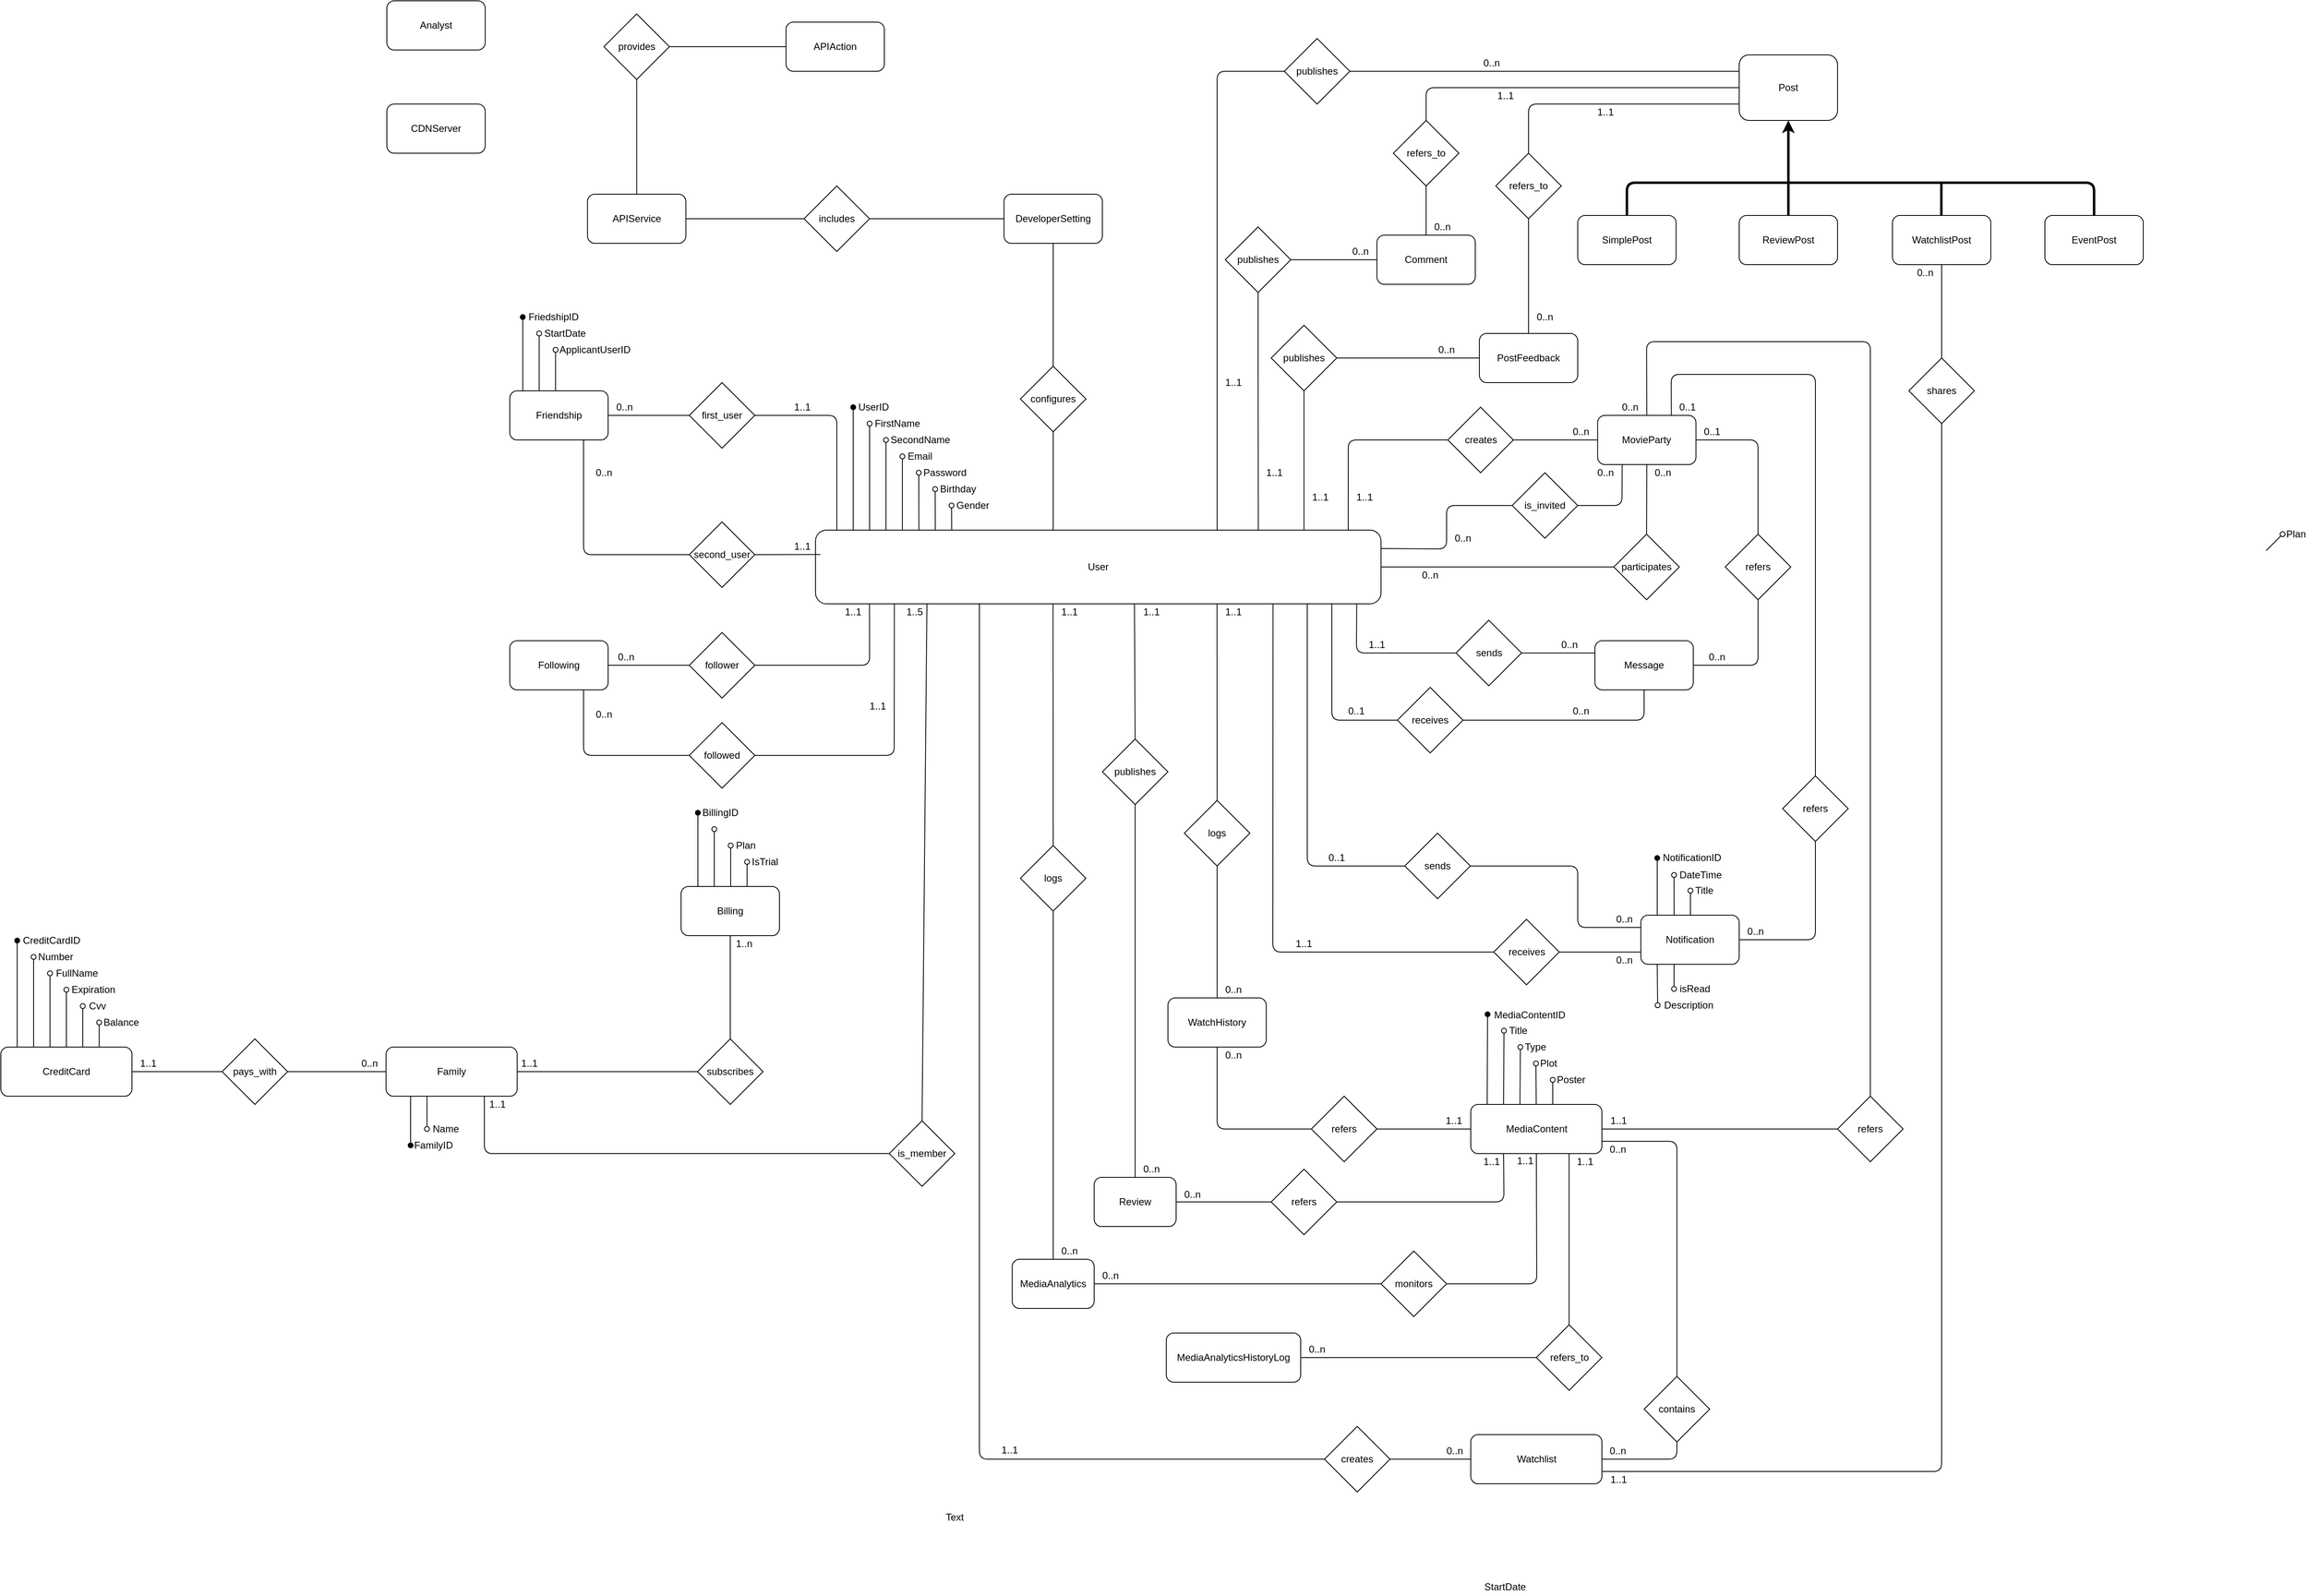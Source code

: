 <mxfile version="13.6.5" type="device"><diagram id="L1P09S_5hTDsqI9xaxgo" name="Page-1"><mxGraphModel dx="2875" dy="1851" grid="1" gridSize="10" guides="1" tooltips="1" connect="1" arrows="1" fold="1" page="1" pageScale="1" pageWidth="827" pageHeight="1169" math="0" shadow="0"><root><mxCell id="0"/><mxCell id="1" parent="0"/><mxCell id="2-4jXwVwvctBE40ZgtUO-1" value="User" style="rounded=1;whiteSpace=wrap;html=1;" parent="1" vertex="1"><mxGeometry x="-650" y="80" width="690" height="90" as="geometry"/></mxCell><mxCell id="2-4jXwVwvctBE40ZgtUO-2" value="" style="endArrow=oval;html=1;endFill=1;" parent="1" edge="1"><mxGeometry width="50" height="50" relative="1" as="geometry"><mxPoint x="-604" y="80" as="sourcePoint"/><mxPoint x="-604" y="-70" as="targetPoint"/></mxGeometry></mxCell><mxCell id="2-4jXwVwvctBE40ZgtUO-3" value="" style="endArrow=oval;html=1;endFill=0;" parent="1" edge="1"><mxGeometry width="50" height="50" relative="1" as="geometry"><mxPoint x="-584" y="80" as="sourcePoint"/><mxPoint x="-584" y="-50" as="targetPoint"/></mxGeometry></mxCell><mxCell id="2-4jXwVwvctBE40ZgtUO-4" value="UserID" style="text;html=1;strokeColor=none;fillColor=none;align=center;verticalAlign=middle;whiteSpace=wrap;rounded=0;" parent="1" vertex="1"><mxGeometry x="-599" y="-80" width="40" height="20" as="geometry"/></mxCell><mxCell id="2-4jXwVwvctBE40ZgtUO-6" value="FirstName" style="text;html=1;strokeColor=none;fillColor=none;align=center;verticalAlign=middle;whiteSpace=wrap;rounded=0;" parent="1" vertex="1"><mxGeometry x="-580" y="-60" width="60" height="20" as="geometry"/></mxCell><mxCell id="2-4jXwVwvctBE40ZgtUO-7" value="" style="endArrow=oval;html=1;endFill=0;" parent="1" edge="1"><mxGeometry width="50" height="50" relative="1" as="geometry"><mxPoint x="-564" y="80" as="sourcePoint"/><mxPoint x="-564" y="-30" as="targetPoint"/></mxGeometry></mxCell><mxCell id="2-4jXwVwvctBE40ZgtUO-8" value="SecondName" style="text;html=1;strokeColor=none;fillColor=none;align=center;verticalAlign=middle;whiteSpace=wrap;rounded=0;" parent="1" vertex="1"><mxGeometry x="-560" y="-40" width="76" height="20" as="geometry"/></mxCell><mxCell id="2-4jXwVwvctBE40ZgtUO-11" value="" style="endArrow=oval;html=1;endFill=0;" parent="1" edge="1"><mxGeometry width="50" height="50" relative="1" as="geometry"><mxPoint x="-544" y="80" as="sourcePoint"/><mxPoint x="-544" y="-10" as="targetPoint"/></mxGeometry></mxCell><mxCell id="2-4jXwVwvctBE40ZgtUO-12" value="" style="endArrow=oval;html=1;endFill=0;" parent="1" edge="1"><mxGeometry width="50" height="50" relative="1" as="geometry"><mxPoint x="-523.83" y="80" as="sourcePoint"/><mxPoint x="-524" y="10" as="targetPoint"/></mxGeometry></mxCell><mxCell id="2-4jXwVwvctBE40ZgtUO-13" value="" style="endArrow=oval;html=1;endFill=0;" parent="1" edge="1"><mxGeometry width="50" height="50" relative="1" as="geometry"><mxPoint x="-503.83" y="80" as="sourcePoint"/><mxPoint x="-504" y="30" as="targetPoint"/></mxGeometry></mxCell><mxCell id="2-4jXwVwvctBE40ZgtUO-14" value="" style="endArrow=oval;html=1;endFill=0;" parent="1" edge="1"><mxGeometry width="50" height="50" relative="1" as="geometry"><mxPoint x="-483.83" y="80" as="sourcePoint"/><mxPoint x="-484" y="50" as="targetPoint"/></mxGeometry></mxCell><mxCell id="2-4jXwVwvctBE40ZgtUO-15" value="Email" style="text;html=1;strokeColor=none;fillColor=none;align=center;verticalAlign=middle;whiteSpace=wrap;rounded=0;" parent="1" vertex="1"><mxGeometry x="-541" y="-20" width="37" height="20" as="geometry"/></mxCell><mxCell id="2-4jXwVwvctBE40ZgtUO-16" value="Birthday" style="text;html=1;strokeColor=none;fillColor=none;align=center;verticalAlign=middle;whiteSpace=wrap;rounded=0;" parent="1" vertex="1"><mxGeometry x="-498" y="20" width="44" height="20" as="geometry"/></mxCell><mxCell id="2-4jXwVwvctBE40ZgtUO-17" value="Gender" style="text;html=1;strokeColor=none;fillColor=none;align=center;verticalAlign=middle;whiteSpace=wrap;rounded=0;" parent="1" vertex="1"><mxGeometry x="-477.76" y="40" width="40" height="20" as="geometry"/></mxCell><mxCell id="2-4jXwVwvctBE40ZgtUO-18" value="Password" style="text;html=1;strokeColor=none;fillColor=none;align=center;verticalAlign=middle;whiteSpace=wrap;rounded=0;" parent="1" vertex="1"><mxGeometry x="-519" width="54" height="20" as="geometry"/></mxCell><mxCell id="2-4jXwVwvctBE40ZgtUO-20" value="CreditCard" style="rounded=1;whiteSpace=wrap;html=1;" parent="1" vertex="1"><mxGeometry x="-1644" y="711" width="160" height="60" as="geometry"/></mxCell><mxCell id="2-4jXwVwvctBE40ZgtUO-21" value="" style="endArrow=oval;html=1;endFill=0;exitX=0.25;exitY=0;exitDx=0;exitDy=0;" parent="1" source="2-4jXwVwvctBE40ZgtUO-20" edge="1"><mxGeometry width="50" height="50" relative="1" as="geometry"><mxPoint x="-1604" y="691" as="sourcePoint"/><mxPoint x="-1604" y="601" as="targetPoint"/></mxGeometry></mxCell><mxCell id="2-4jXwVwvctBE40ZgtUO-22" value="Number" style="text;html=1;strokeColor=none;fillColor=none;align=center;verticalAlign=middle;whiteSpace=wrap;rounded=0;" parent="1" vertex="1"><mxGeometry x="-1600" y="591" width="46" height="20" as="geometry"/></mxCell><mxCell id="2-4jXwVwvctBE40ZgtUO-23" value="" style="endArrow=oval;html=1;endFill=0;exitX=0.375;exitY=0;exitDx=0;exitDy=0;exitPerimeter=0;" parent="1" source="2-4jXwVwvctBE40ZgtUO-20" edge="1"><mxGeometry width="50" height="50" relative="1" as="geometry"><mxPoint x="-1584" y="691" as="sourcePoint"/><mxPoint x="-1584" y="621" as="targetPoint"/></mxGeometry></mxCell><mxCell id="2-4jXwVwvctBE40ZgtUO-25" value="FullName" style="text;html=1;strokeColor=none;fillColor=none;align=center;verticalAlign=middle;whiteSpace=wrap;rounded=0;" parent="1" vertex="1"><mxGeometry x="-1580" y="611" width="58" height="20" as="geometry"/></mxCell><mxCell id="2-4jXwVwvctBE40ZgtUO-26" value="" style="endArrow=oval;html=1;endFill=0;exitX=0.5;exitY=0;exitDx=0;exitDy=0;" parent="1" source="2-4jXwVwvctBE40ZgtUO-20" edge="1"><mxGeometry width="50" height="50" relative="1" as="geometry"><mxPoint x="-1564" y="691" as="sourcePoint"/><mxPoint x="-1564" y="641" as="targetPoint"/></mxGeometry></mxCell><mxCell id="2-4jXwVwvctBE40ZgtUO-28" value="Expiration" style="text;html=1;strokeColor=none;fillColor=none;align=center;verticalAlign=middle;whiteSpace=wrap;rounded=0;" parent="1" vertex="1"><mxGeometry x="-1560" y="631" width="58" height="20" as="geometry"/></mxCell><mxCell id="2-4jXwVwvctBE40ZgtUO-29" value="" style="endArrow=oval;html=1;endFill=0;exitX=0.625;exitY=0;exitDx=0;exitDy=0;exitPerimeter=0;" parent="1" source="2-4jXwVwvctBE40ZgtUO-20" edge="1"><mxGeometry width="50" height="50" relative="1" as="geometry"><mxPoint x="-1544" y="691" as="sourcePoint"/><mxPoint x="-1544" y="661" as="targetPoint"/></mxGeometry></mxCell><mxCell id="2-4jXwVwvctBE40ZgtUO-30" value="Cvv" style="text;html=1;strokeColor=none;fillColor=none;align=center;verticalAlign=middle;whiteSpace=wrap;rounded=0;" parent="1" vertex="1"><mxGeometry x="-1541" y="651" width="30" height="20" as="geometry"/></mxCell><mxCell id="2-4jXwVwvctBE40ZgtUO-31" value="subscribes" style="rhombus;whiteSpace=wrap;html=1;" parent="1" vertex="1"><mxGeometry x="-794" y="701" width="80" height="80" as="geometry"/></mxCell><mxCell id="2-4jXwVwvctBE40ZgtUO-32" value="" style="endArrow=none;html=1;entryX=0;entryY=0.5;entryDx=0;entryDy=0;exitX=0;exitY=1;exitDx=0;exitDy=0;" parent="1" source="2-4jXwVwvctBE40ZgtUO-45" target="2-4jXwVwvctBE40ZgtUO-31" edge="1"><mxGeometry width="50" height="50" relative="1" as="geometry"><mxPoint x="-1294" y="836" as="sourcePoint"/><mxPoint x="-1134" y="826" as="targetPoint"/></mxGeometry></mxCell><mxCell id="2-4jXwVwvctBE40ZgtUO-33" value="" style="endArrow=none;html=1;entryX=0.5;entryY=1;entryDx=0;entryDy=0;exitX=0.5;exitY=0;exitDx=0;exitDy=0;" parent="1" source="2-4jXwVwvctBE40ZgtUO-31" target="2-4jXwVwvctBE40ZgtUO-43" edge="1"><mxGeometry width="50" height="50" relative="1" as="geometry"><mxPoint x="-684" y="688" as="sourcePoint"/><mxPoint x="-742" y="896" as="targetPoint"/></mxGeometry></mxCell><mxCell id="2-4jXwVwvctBE40ZgtUO-35" value="" style="endArrow=oval;html=1;endFill=0;" parent="1" edge="1"><mxGeometry width="50" height="50" relative="1" as="geometry"><mxPoint x="1120" y="105" as="sourcePoint"/><mxPoint x="1140" y="85" as="targetPoint"/></mxGeometry></mxCell><mxCell id="2-4jXwVwvctBE40ZgtUO-36" value="Plan" style="text;html=1;strokeColor=none;fillColor=none;align=center;verticalAlign=middle;whiteSpace=wrap;rounded=0;" parent="1" vertex="1"><mxGeometry x="1143" y="75" width="27" height="20" as="geometry"/></mxCell><mxCell id="2-4jXwVwvctBE40ZgtUO-43" value="Billing" style="rounded=1;whiteSpace=wrap;html=1;" parent="1" vertex="1"><mxGeometry x="-814" y="515" width="120" height="60" as="geometry"/></mxCell><mxCell id="2-4jXwVwvctBE40ZgtUO-44" value="1..n" style="text;html=1;strokeColor=none;fillColor=none;align=center;verticalAlign=middle;whiteSpace=wrap;rounded=0;" parent="1" vertex="1"><mxGeometry x="-752.5" y="575" width="30" height="20" as="geometry"/></mxCell><mxCell id="2-4jXwVwvctBE40ZgtUO-45" value="1..1" style="text;html=1;strokeColor=none;fillColor=none;align=center;verticalAlign=middle;whiteSpace=wrap;rounded=0;" parent="1" vertex="1"><mxGeometry x="-1014" y="721" width="30" height="20" as="geometry"/></mxCell><mxCell id="2-4jXwVwvctBE40ZgtUO-46" value="" style="endArrow=oval;html=1;endFill=1;" parent="1" edge="1"><mxGeometry width="50" height="50" relative="1" as="geometry"><mxPoint x="-793.5" y="515" as="sourcePoint"/><mxPoint x="-793.5" y="425" as="targetPoint"/></mxGeometry></mxCell><mxCell id="2-4jXwVwvctBE40ZgtUO-47" value="BillingID" style="text;html=1;strokeColor=none;fillColor=none;align=center;verticalAlign=middle;whiteSpace=wrap;rounded=0;" parent="1" vertex="1"><mxGeometry x="-789.5" y="415" width="46" height="20" as="geometry"/></mxCell><mxCell id="2-4jXwVwvctBE40ZgtUO-48" value="" style="endArrow=oval;html=1;endFill=0;" parent="1" edge="1"><mxGeometry width="50" height="50" relative="1" as="geometry"><mxPoint x="-773.5" y="515" as="sourcePoint"/><mxPoint x="-773.5" y="445" as="targetPoint"/></mxGeometry></mxCell><mxCell id="2-4jXwVwvctBE40ZgtUO-49" value="Plan" style="text;html=1;strokeColor=none;fillColor=none;align=center;verticalAlign=middle;whiteSpace=wrap;rounded=0;" parent="1" vertex="1"><mxGeometry x="-748.5" y="455" width="26" height="20" as="geometry"/></mxCell><mxCell id="2-4jXwVwvctBE40ZgtUO-50" value="" style="endArrow=oval;html=1;endFill=0;" parent="1" edge="1"><mxGeometry width="50" height="50" relative="1" as="geometry"><mxPoint x="-753.5" y="515" as="sourcePoint"/><mxPoint x="-753.5" y="465" as="targetPoint"/></mxGeometry></mxCell><mxCell id="2-4jXwVwvctBE40ZgtUO-51" value="StartDate" style="text;html=1;strokeColor=none;fillColor=none;align=center;verticalAlign=middle;whiteSpace=wrap;rounded=0;" parent="1" vertex="1"><mxGeometry x="164" y="1360" width="55" height="20" as="geometry"/></mxCell><mxCell id="2-4jXwVwvctBE40ZgtUO-52" value="" style="endArrow=oval;html=1;endFill=0;" parent="1" edge="1"><mxGeometry width="50" height="50" relative="1" as="geometry"><mxPoint x="-733.5" y="515" as="sourcePoint"/><mxPoint x="-733.5" y="485" as="targetPoint"/></mxGeometry></mxCell><mxCell id="2-4jXwVwvctBE40ZgtUO-53" value="IsTrial" style="text;html=1;strokeColor=none;fillColor=none;align=center;verticalAlign=middle;whiteSpace=wrap;rounded=0;" parent="1" vertex="1"><mxGeometry x="-730.5" y="475" width="37" height="20" as="geometry"/></mxCell><mxCell id="2-4jXwVwvctBE40ZgtUO-54" value="pays_with" style="rhombus;whiteSpace=wrap;html=1;" parent="1" vertex="1"><mxGeometry x="-1374" y="701" width="80" height="80" as="geometry"/></mxCell><mxCell id="2-4jXwVwvctBE40ZgtUO-55" value="" style="endArrow=none;html=1;exitX=1;exitY=0.5;exitDx=0;exitDy=0;entryX=0;entryY=0.5;entryDx=0;entryDy=0;" parent="1" source="2-4jXwVwvctBE40ZgtUO-20" target="2-4jXwVwvctBE40ZgtUO-54" edge="1"><mxGeometry width="50" height="50" relative="1" as="geometry"><mxPoint x="-1444" y="861" as="sourcePoint"/><mxPoint x="-1394" y="811" as="targetPoint"/></mxGeometry></mxCell><mxCell id="2-4jXwVwvctBE40ZgtUO-56" value="" style="endArrow=none;html=1;exitX=1;exitY=0.5;exitDx=0;exitDy=0;entryX=1;entryY=1;entryDx=0;entryDy=0;" parent="1" source="2-4jXwVwvctBE40ZgtUO-54" target="2-4jXwVwvctBE40ZgtUO-59" edge="1"><mxGeometry width="50" height="50" relative="1" as="geometry"><mxPoint x="-1594" y="876" as="sourcePoint"/><mxPoint x="-1584" y="826" as="targetPoint"/></mxGeometry></mxCell><mxCell id="2-4jXwVwvctBE40ZgtUO-57" value="1..1" style="text;html=1;strokeColor=none;fillColor=none;align=center;verticalAlign=middle;whiteSpace=wrap;rounded=0;" parent="1" vertex="1"><mxGeometry x="-1484" y="721" width="40" height="20" as="geometry"/></mxCell><mxCell id="2-4jXwVwvctBE40ZgtUO-59" value="0..n" style="text;html=1;strokeColor=none;fillColor=none;align=center;verticalAlign=middle;whiteSpace=wrap;rounded=0;" parent="1" vertex="1"><mxGeometry x="-1214" y="721" width="40" height="20" as="geometry"/></mxCell><mxCell id="iwlyGIlULVPHcYaXjed1-1" value="Family" style="rounded=1;whiteSpace=wrap;html=1;" parent="1" vertex="1"><mxGeometry x="-1174" y="711" width="160" height="60" as="geometry"/></mxCell><mxCell id="iwlyGIlULVPHcYaXjed1-2" value="" style="endArrow=none;html=1;endFill=0;startArrow=oval;startFill=1;" parent="1" edge="1"><mxGeometry width="50" height="50" relative="1" as="geometry"><mxPoint x="-1144" y="831" as="sourcePoint"/><mxPoint x="-1144" y="771" as="targetPoint"/></mxGeometry></mxCell><mxCell id="iwlyGIlULVPHcYaXjed1-3" value="FamilyID" style="text;html=1;strokeColor=none;fillColor=none;align=center;verticalAlign=middle;whiteSpace=wrap;rounded=0;" parent="1" vertex="1"><mxGeometry x="-1144" y="821" width="56" height="20" as="geometry"/></mxCell><mxCell id="iwlyGIlULVPHcYaXjed1-4" value="" style="endArrow=none;html=1;endFill=0;startArrow=oval;startFill=0;" parent="1" edge="1"><mxGeometry width="50" height="50" relative="1" as="geometry"><mxPoint x="-1124" y="811" as="sourcePoint"/><mxPoint x="-1124" y="771" as="targetPoint"/></mxGeometry></mxCell><mxCell id="iwlyGIlULVPHcYaXjed1-5" value="Name" style="text;html=1;strokeColor=none;fillColor=none;align=center;verticalAlign=middle;whiteSpace=wrap;rounded=0;" parent="1" vertex="1"><mxGeometry x="-1124" y="801" width="46" height="20" as="geometry"/></mxCell><mxCell id="iwlyGIlULVPHcYaXjed1-6" value="is_member" style="rhombus;whiteSpace=wrap;html=1;" parent="1" vertex="1"><mxGeometry x="-560" y="801" width="80" height="80" as="geometry"/></mxCell><mxCell id="iwlyGIlULVPHcYaXjed1-7" value="" style="endArrow=none;html=1;entryX=0.317;entryY=1;entryDx=0;entryDy=0;exitX=0.5;exitY=0;exitDx=0;exitDy=0;entryPerimeter=0;" parent="1" source="iwlyGIlULVPHcYaXjed1-6" edge="1"><mxGeometry width="50" height="50" relative="1" as="geometry"><mxPoint x="-404" y="385" as="sourcePoint"/><mxPoint x="-514.03" y="170" as="targetPoint"/></mxGeometry></mxCell><mxCell id="iwlyGIlULVPHcYaXjed1-8" value="" style="endArrow=none;html=1;entryX=0;entryY=0.5;entryDx=0;entryDy=0;exitX=0.75;exitY=1;exitDx=0;exitDy=0;" parent="1" source="iwlyGIlULVPHcYaXjed1-1" target="iwlyGIlULVPHcYaXjed1-6" edge="1"><mxGeometry width="50" height="50" relative="1" as="geometry"><mxPoint x="-398" y="1005" as="sourcePoint"/><mxPoint x="-518" y="1025" as="targetPoint"/><Array as="points"><mxPoint x="-1054" y="841"/></Array></mxGeometry></mxCell><mxCell id="iwlyGIlULVPHcYaXjed1-9" value="1..1" style="text;html=1;strokeColor=none;fillColor=none;align=center;verticalAlign=middle;whiteSpace=wrap;rounded=0;" parent="1" vertex="1"><mxGeometry x="-1053" y="771" width="30" height="20" as="geometry"/></mxCell><mxCell id="iwlyGIlULVPHcYaXjed1-10" value="1..5" style="text;html=1;strokeColor=none;fillColor=none;align=center;verticalAlign=middle;whiteSpace=wrap;rounded=0;" parent="1" vertex="1"><mxGeometry x="-544" y="170" width="30" height="20" as="geometry"/></mxCell><mxCell id="5aN66x5eL9GdeBPAM2HW-1" value="" style="endArrow=oval;html=1;endFill=1;" parent="1" edge="1"><mxGeometry width="50" height="50" relative="1" as="geometry"><mxPoint x="-1624" y="711" as="sourcePoint"/><mxPoint x="-1624" y="581" as="targetPoint"/></mxGeometry></mxCell><mxCell id="5aN66x5eL9GdeBPAM2HW-2" value="CreditCardID" style="text;html=1;strokeColor=none;fillColor=none;align=center;verticalAlign=middle;whiteSpace=wrap;rounded=0;" parent="1" vertex="1"><mxGeometry x="-1620" y="571" width="76" height="20" as="geometry"/></mxCell><mxCell id="5aN66x5eL9GdeBPAM2HW-3" value="" style="endArrow=oval;html=1;endFill=0;exitX=0.625;exitY=0;exitDx=0;exitDy=0;exitPerimeter=0;" parent="1" edge="1"><mxGeometry width="50" height="50" relative="1" as="geometry"><mxPoint x="-1524.03" y="711" as="sourcePoint"/><mxPoint x="-1524.03" y="681" as="targetPoint"/></mxGeometry></mxCell><mxCell id="5aN66x5eL9GdeBPAM2HW-4" value="Balance" style="text;html=1;strokeColor=none;fillColor=none;align=center;verticalAlign=middle;whiteSpace=wrap;rounded=0;" parent="1" vertex="1"><mxGeometry x="-1521" y="671" width="48" height="20" as="geometry"/></mxCell><mxCell id="5aN66x5eL9GdeBPAM2HW-6" value="MediaContent" style="rounded=1;whiteSpace=wrap;html=1;" parent="1" vertex="1"><mxGeometry x="149.5" y="781" width="160" height="60" as="geometry"/></mxCell><mxCell id="5aN66x5eL9GdeBPAM2HW-15" value="" style="endArrow=oval;html=1;endFill=1;" parent="1" edge="1"><mxGeometry width="50" height="50" relative="1" as="geometry"><mxPoint x="169.5" y="781" as="sourcePoint"/><mxPoint x="170" y="671" as="targetPoint"/></mxGeometry></mxCell><mxCell id="5aN66x5eL9GdeBPAM2HW-16" value="MediaContentID" style="text;html=1;strokeColor=none;fillColor=none;align=center;verticalAlign=middle;whiteSpace=wrap;rounded=0;" parent="1" vertex="1"><mxGeometry x="172.5" y="662" width="96.5" height="20" as="geometry"/></mxCell><mxCell id="5aN66x5eL9GdeBPAM2HW-17" value="" style="endArrow=oval;html=1;endFill=0;" parent="1" edge="1"><mxGeometry width="50" height="50" relative="1" as="geometry"><mxPoint x="189.5" y="781" as="sourcePoint"/><mxPoint x="190" y="691" as="targetPoint"/></mxGeometry></mxCell><mxCell id="5aN66x5eL9GdeBPAM2HW-18" value="Type" style="text;html=1;strokeColor=none;fillColor=none;align=center;verticalAlign=middle;whiteSpace=wrap;rounded=0;" parent="1" vertex="1"><mxGeometry x="214" y="701" width="28.5" height="20" as="geometry"/></mxCell><mxCell id="5aN66x5eL9GdeBPAM2HW-19" value="" style="endArrow=oval;html=1;endFill=0;" parent="1" edge="1"><mxGeometry width="50" height="50" relative="1" as="geometry"><mxPoint x="209.5" y="781" as="sourcePoint"/><mxPoint x="210" y="711" as="targetPoint"/></mxGeometry></mxCell><mxCell id="5aN66x5eL9GdeBPAM2HW-20" value="Title" style="text;html=1;strokeColor=none;fillColor=none;align=center;verticalAlign=middle;whiteSpace=wrap;rounded=0;" parent="1" vertex="1"><mxGeometry x="194" y="681" width="26.5" height="20" as="geometry"/></mxCell><mxCell id="5aN66x5eL9GdeBPAM2HW-21" value="" style="endArrow=oval;html=1;endFill=0;" parent="1" edge="1"><mxGeometry width="50" height="50" relative="1" as="geometry"><mxPoint x="249.5" y="781" as="sourcePoint"/><mxPoint x="249.5" y="751" as="targetPoint"/></mxGeometry></mxCell><mxCell id="5aN66x5eL9GdeBPAM2HW-22" value="Poster" style="text;html=1;strokeColor=none;fillColor=none;align=center;verticalAlign=middle;whiteSpace=wrap;rounded=0;" parent="1" vertex="1"><mxGeometry x="252.5" y="741" width="37.5" height="20" as="geometry"/></mxCell><mxCell id="5aN66x5eL9GdeBPAM2HW-23" value="" style="endArrow=oval;html=1;endFill=0;" parent="1" edge="1"><mxGeometry width="50" height="50" relative="1" as="geometry"><mxPoint x="229.33" y="781" as="sourcePoint"/><mxPoint x="229" y="731" as="targetPoint"/></mxGeometry></mxCell><mxCell id="5aN66x5eL9GdeBPAM2HW-24" value="Plot" style="text;html=1;strokeColor=none;fillColor=none;align=center;verticalAlign=middle;whiteSpace=wrap;rounded=0;" parent="1" vertex="1"><mxGeometry x="232" y="721" width="25" height="20" as="geometry"/></mxCell><mxCell id="TRpD3Uaqjmw3FwHSKE-C-1" value="logs" style="rhombus;whiteSpace=wrap;html=1;" parent="1" vertex="1"><mxGeometry x="-200" y="410" width="80" height="80" as="geometry"/></mxCell><mxCell id="TRpD3Uaqjmw3FwHSKE-C-2" value="" style="endArrow=none;html=1;exitX=0.71;exitY=1.002;exitDx=0;exitDy=0;entryX=0.5;entryY=0;entryDx=0;entryDy=0;exitPerimeter=0;" parent="1" source="2-4jXwVwvctBE40ZgtUO-1" target="TRpD3Uaqjmw3FwHSKE-C-1" edge="1"><mxGeometry width="50" height="50" relative="1" as="geometry"><mxPoint x="-138.96" y="170" as="sourcePoint"/><mxPoint x="-57" y="170" as="targetPoint"/><Array as="points"/></mxGeometry></mxCell><mxCell id="TRpD3Uaqjmw3FwHSKE-C-3" value="" style="endArrow=none;html=1;entryX=0;entryY=0.5;entryDx=0;entryDy=0;exitX=1;exitY=0.5;exitDx=0;exitDy=0;" parent="1" source="5DsjRJYne7zJcn3X-wIv-7" target="5aN66x5eL9GdeBPAM2HW-6" edge="1"><mxGeometry width="50" height="50" relative="1" as="geometry"><mxPoint x="40" y="811" as="sourcePoint"/><mxPoint x="90" y="911" as="targetPoint"/></mxGeometry></mxCell><mxCell id="TRpD3Uaqjmw3FwHSKE-C-4" value="1..1" style="text;html=1;strokeColor=none;fillColor=none;align=center;verticalAlign=middle;whiteSpace=wrap;rounded=0;" parent="1" vertex="1"><mxGeometry x="-160" y="170" width="40" height="20" as="geometry"/></mxCell><mxCell id="TRpD3Uaqjmw3FwHSKE-C-5" value="1..1" style="text;html=1;strokeColor=none;fillColor=none;align=center;verticalAlign=middle;whiteSpace=wrap;rounded=0;" parent="1" vertex="1"><mxGeometry x="109" y="791" width="40" height="20" as="geometry"/></mxCell><mxCell id="TRpD3Uaqjmw3FwHSKE-C-17" value="Friendship" style="rounded=1;whiteSpace=wrap;html=1;" parent="1" vertex="1"><mxGeometry x="-1023" y="-90" width="120" height="60" as="geometry"/></mxCell><mxCell id="TRpD3Uaqjmw3FwHSKE-C-18" value="first_user" style="rhombus;whiteSpace=wrap;html=1;" parent="1" vertex="1"><mxGeometry x="-804" y="-100" width="80" height="80" as="geometry"/></mxCell><mxCell id="TRpD3Uaqjmw3FwHSKE-C-19" value="" style="endArrow=none;html=1;exitX=1;exitY=0.5;exitDx=0;exitDy=0;entryX=0;entryY=0.5;entryDx=0;entryDy=0;" parent="1" source="TRpD3Uaqjmw3FwHSKE-C-17" target="TRpD3Uaqjmw3FwHSKE-C-18" edge="1"><mxGeometry width="50" height="50" relative="1" as="geometry"><mxPoint x="-856" y="50" as="sourcePoint"/><mxPoint x="-806" y="-60" as="targetPoint"/></mxGeometry></mxCell><mxCell id="TRpD3Uaqjmw3FwHSKE-C-21" value="" style="endArrow=none;html=1;exitX=1;exitY=0.5;exitDx=0;exitDy=0;" parent="1" source="TRpD3Uaqjmw3FwHSKE-C-18" edge="1"><mxGeometry width="50" height="50" relative="1" as="geometry"><mxPoint x="-724" as="sourcePoint"/><mxPoint x="-624" y="80" as="targetPoint"/><Array as="points"><mxPoint x="-624" y="-60"/></Array></mxGeometry></mxCell><mxCell id="TRpD3Uaqjmw3FwHSKE-C-22" value="0..n" style="text;html=1;strokeColor=none;fillColor=none;align=center;verticalAlign=middle;whiteSpace=wrap;rounded=0;" parent="1" vertex="1"><mxGeometry x="-903" y="-80" width="40" height="20" as="geometry"/></mxCell><mxCell id="TRpD3Uaqjmw3FwHSKE-C-23" value="1..1" style="text;html=1;strokeColor=none;fillColor=none;align=center;verticalAlign=middle;whiteSpace=wrap;rounded=0;" parent="1" vertex="1"><mxGeometry x="-686" y="-80" width="40" height="20" as="geometry"/></mxCell><mxCell id="TRpD3Uaqjmw3FwHSKE-C-24" value="" style="endArrow=oval;html=1;endFill=1;" parent="1" edge="1"><mxGeometry width="50" height="50" relative="1" as="geometry"><mxPoint x="-1007.17" y="-90" as="sourcePoint"/><mxPoint x="-1007.17" y="-180.0" as="targetPoint"/></mxGeometry></mxCell><mxCell id="TRpD3Uaqjmw3FwHSKE-C-25" value="FriedshipID" style="text;html=1;strokeColor=none;fillColor=none;align=center;verticalAlign=middle;whiteSpace=wrap;rounded=0;" parent="1" vertex="1"><mxGeometry x="-1003.17" y="-190" width="67.17" height="20" as="geometry"/></mxCell><mxCell id="TRpD3Uaqjmw3FwHSKE-C-26" value="" style="endArrow=oval;html=1;endFill=0;" parent="1" edge="1"><mxGeometry width="50" height="50" relative="1" as="geometry"><mxPoint x="-987.17" y="-90" as="sourcePoint"/><mxPoint x="-987.17" y="-160.0" as="targetPoint"/></mxGeometry></mxCell><mxCell id="TRpD3Uaqjmw3FwHSKE-C-27" value="ApplicantUserID" style="text;html=1;strokeColor=none;fillColor=none;align=center;verticalAlign=middle;whiteSpace=wrap;rounded=0;" parent="1" vertex="1"><mxGeometry x="-962.17" y="-150" width="86.17" height="20" as="geometry"/></mxCell><mxCell id="TRpD3Uaqjmw3FwHSKE-C-28" value="" style="endArrow=oval;html=1;endFill=0;" parent="1" edge="1"><mxGeometry width="50" height="50" relative="1" as="geometry"><mxPoint x="-967.17" y="-90" as="sourcePoint"/><mxPoint x="-967.17" y="-140.0" as="targetPoint"/></mxGeometry></mxCell><mxCell id="TRpD3Uaqjmw3FwHSKE-C-29" value="StartDate" style="text;html=1;strokeColor=none;fillColor=none;align=center;verticalAlign=middle;whiteSpace=wrap;rounded=0;" parent="1" vertex="1"><mxGeometry x="-983.17" y="-170" width="55" height="20" as="geometry"/></mxCell><mxCell id="tSTBfTM7DXqQjI8-OK6j-3" value="Following" style="rounded=1;whiteSpace=wrap;html=1;" parent="1" vertex="1"><mxGeometry x="-1023" y="215" width="120" height="60" as="geometry"/></mxCell><mxCell id="tSTBfTM7DXqQjI8-OK6j-4" value="follower" style="rhombus;whiteSpace=wrap;html=1;" parent="1" vertex="1"><mxGeometry x="-804" y="205" width="80" height="80" as="geometry"/></mxCell><mxCell id="tSTBfTM7DXqQjI8-OK6j-5" value="" style="endArrow=none;html=1;exitX=1;exitY=0.5;exitDx=0;exitDy=0;entryX=0;entryY=0.5;entryDx=0;entryDy=0;" parent="1" source="tSTBfTM7DXqQjI8-OK6j-3" target="tSTBfTM7DXqQjI8-OK6j-4" edge="1"><mxGeometry width="50" height="50" relative="1" as="geometry"><mxPoint x="-824" y="365" as="sourcePoint"/><mxPoint x="-774" y="315" as="targetPoint"/></mxGeometry></mxCell><mxCell id="tSTBfTM7DXqQjI8-OK6j-6" value="" style="endArrow=none;html=1;exitX=1;exitY=0.5;exitDx=0;exitDy=0;entryX=0.146;entryY=1;entryDx=0;entryDy=0;entryPerimeter=0;" parent="1" source="tSTBfTM7DXqQjI8-OK6j-4" edge="1"><mxGeometry width="50" height="50" relative="1" as="geometry"><mxPoint x="-694" y="435" as="sourcePoint"/><mxPoint x="-584.14" y="170" as="targetPoint"/><Array as="points"><mxPoint x="-584" y="245"/></Array></mxGeometry></mxCell><mxCell id="tSTBfTM7DXqQjI8-OK6j-9" value="0..n" style="text;html=1;strokeColor=none;fillColor=none;align=center;verticalAlign=middle;whiteSpace=wrap;rounded=0;" parent="1" vertex="1"><mxGeometry x="-901" y="225" width="40" height="20" as="geometry"/></mxCell><mxCell id="tSTBfTM7DXqQjI8-OK6j-10" value="1..1" style="text;html=1;strokeColor=none;fillColor=none;align=center;verticalAlign=middle;whiteSpace=wrap;rounded=0;" parent="1" vertex="1"><mxGeometry x="-624" y="170" width="40" height="20" as="geometry"/></mxCell><mxCell id="tSTBfTM7DXqQjI8-OK6j-11" value="second_user" style="rhombus;whiteSpace=wrap;html=1;" parent="1" vertex="1"><mxGeometry x="-804" y="70" width="80" height="80" as="geometry"/></mxCell><mxCell id="tSTBfTM7DXqQjI8-OK6j-12" value="" style="endArrow=none;html=1;exitX=0.75;exitY=1;exitDx=0;exitDy=0;entryX=0;entryY=0.5;entryDx=0;entryDy=0;" parent="1" source="TRpD3Uaqjmw3FwHSKE-C-17" target="tSTBfTM7DXqQjI8-OK6j-11" edge="1"><mxGeometry width="50" height="50" relative="1" as="geometry"><mxPoint x="-874" y="90" as="sourcePoint"/><mxPoint x="-824" y="40" as="targetPoint"/><Array as="points"><mxPoint x="-933" y="110"/></Array></mxGeometry></mxCell><mxCell id="tSTBfTM7DXqQjI8-OK6j-13" value="" style="endArrow=none;html=1;exitX=1;exitY=0.5;exitDx=0;exitDy=0;entryX=0;entryY=0.331;entryDx=0;entryDy=0;entryPerimeter=0;" parent="1" source="tSTBfTM7DXqQjI8-OK6j-11" edge="1"><mxGeometry width="50" height="50" relative="1" as="geometry"><mxPoint x="-714" y="180" as="sourcePoint"/><mxPoint x="-644" y="109.79" as="targetPoint"/></mxGeometry></mxCell><mxCell id="tSTBfTM7DXqQjI8-OK6j-14" value="0..n" style="text;html=1;strokeColor=none;fillColor=none;align=center;verticalAlign=middle;whiteSpace=wrap;rounded=0;" parent="1" vertex="1"><mxGeometry x="-928" width="40" height="20" as="geometry"/></mxCell><mxCell id="tSTBfTM7DXqQjI8-OK6j-15" value="1..1" style="text;html=1;strokeColor=none;fillColor=none;align=center;verticalAlign=middle;whiteSpace=wrap;rounded=0;" parent="1" vertex="1"><mxGeometry x="-686" y="90" width="40" height="20" as="geometry"/></mxCell><mxCell id="tSTBfTM7DXqQjI8-OK6j-16" value="followed" style="rhombus;whiteSpace=wrap;html=1;" parent="1" vertex="1"><mxGeometry x="-804" y="315" width="80" height="80" as="geometry"/></mxCell><mxCell id="tSTBfTM7DXqQjI8-OK6j-17" value="" style="endArrow=none;html=1;exitX=0.75;exitY=1;exitDx=0;exitDy=0;entryX=0;entryY=0.5;entryDx=0;entryDy=0;" parent="1" source="tSTBfTM7DXqQjI8-OK6j-3" target="tSTBfTM7DXqQjI8-OK6j-16" edge="1"><mxGeometry width="50" height="50" relative="1" as="geometry"><mxPoint x="-874" y="385" as="sourcePoint"/><mxPoint x="-824" y="335" as="targetPoint"/><Array as="points"><mxPoint x="-933" y="355"/></Array></mxGeometry></mxCell><mxCell id="tSTBfTM7DXqQjI8-OK6j-18" value="" style="endArrow=none;html=1;exitX=1;exitY=0.5;exitDx=0;exitDy=0;entryX=0.22;entryY=1;entryDx=0;entryDy=0;entryPerimeter=0;" parent="1" source="tSTBfTM7DXqQjI8-OK6j-16" edge="1"><mxGeometry width="50" height="50" relative="1" as="geometry"><mxPoint x="-684" y="365" as="sourcePoint"/><mxPoint x="-553.8" y="170" as="targetPoint"/><Array as="points"><mxPoint x="-554" y="355"/></Array></mxGeometry></mxCell><mxCell id="tSTBfTM7DXqQjI8-OK6j-19" value="0..n" style="text;html=1;strokeColor=none;fillColor=none;align=center;verticalAlign=middle;whiteSpace=wrap;rounded=0;" parent="1" vertex="1"><mxGeometry x="-928.17" y="295" width="40" height="20" as="geometry"/></mxCell><mxCell id="tSTBfTM7DXqQjI8-OK6j-20" value="1..1" style="text;html=1;strokeColor=none;fillColor=none;align=center;verticalAlign=middle;whiteSpace=wrap;rounded=0;" parent="1" vertex="1"><mxGeometry x="-594" y="285" width="40" height="20" as="geometry"/></mxCell><mxCell id="mZP4QMPXlHXR81YpE7UH-1" value="Notification" style="rounded=1;whiteSpace=wrap;html=1;" parent="1" vertex="1"><mxGeometry x="357" y="550" width="120" height="60" as="geometry"/></mxCell><mxCell id="mZP4QMPXlHXR81YpE7UH-2" value="receives" style="rhombus;whiteSpace=wrap;html=1;" parent="1" vertex="1"><mxGeometry x="177.5" y="555" width="80" height="80" as="geometry"/></mxCell><mxCell id="mZP4QMPXlHXR81YpE7UH-3" value="" style="endArrow=none;html=1;entryX=0;entryY=0.5;entryDx=0;entryDy=0;exitX=0.809;exitY=1;exitDx=0;exitDy=0;exitPerimeter=0;" parent="1" source="2-4jXwVwvctBE40ZgtUO-1" target="mZP4QMPXlHXR81YpE7UH-2" edge="1"><mxGeometry width="50" height="50" relative="1" as="geometry"><mxPoint x="-92" y="200" as="sourcePoint"/><mxPoint x="330.25" y="225" as="targetPoint"/><Array as="points"><mxPoint x="-92" y="595"/></Array></mxGeometry></mxCell><mxCell id="mZP4QMPXlHXR81YpE7UH-4" value="" style="endArrow=none;html=1;exitX=1;exitY=0.5;exitDx=0;exitDy=0;entryX=0;entryY=0.75;entryDx=0;entryDy=0;" parent="1" source="mZP4QMPXlHXR81YpE7UH-2" target="mZP4QMPXlHXR81YpE7UH-1" edge="1"><mxGeometry width="50" height="50" relative="1" as="geometry"><mxPoint x="307.5" y="689" as="sourcePoint"/><mxPoint x="357.5" y="639" as="targetPoint"/></mxGeometry></mxCell><mxCell id="mZP4QMPXlHXR81YpE7UH-5" value="Text" style="text;html=1;strokeColor=none;fillColor=none;align=center;verticalAlign=middle;whiteSpace=wrap;rounded=0;" parent="1" vertex="1"><mxGeometry x="-500" y="1275" width="40" height="20" as="geometry"/></mxCell><mxCell id="mZP4QMPXlHXR81YpE7UH-6" value="1..1" style="text;html=1;strokeColor=none;fillColor=none;align=center;verticalAlign=middle;whiteSpace=wrap;rounded=0;" parent="1" vertex="1"><mxGeometry x="-74" y="575" width="40" height="20" as="geometry"/></mxCell><mxCell id="mZP4QMPXlHXR81YpE7UH-7" value="0..n" style="text;html=1;strokeColor=none;fillColor=none;align=center;verticalAlign=middle;whiteSpace=wrap;rounded=0;" parent="1" vertex="1"><mxGeometry x="317" y="595" width="40" height="20" as="geometry"/></mxCell><mxCell id="mZP4QMPXlHXR81YpE7UH-14" value="" style="endArrow=oval;html=1;endFill=1;" parent="1" edge="1"><mxGeometry width="50" height="50" relative="1" as="geometry"><mxPoint x="377" y="550.28" as="sourcePoint"/><mxPoint x="377" y="480.28" as="targetPoint"/></mxGeometry></mxCell><mxCell id="mZP4QMPXlHXR81YpE7UH-15" value="NotificationID" style="text;html=1;strokeColor=none;fillColor=none;align=center;verticalAlign=middle;whiteSpace=wrap;rounded=0;" parent="1" vertex="1"><mxGeometry x="381" y="470.28" width="76.5" height="20" as="geometry"/></mxCell><mxCell id="mZP4QMPXlHXR81YpE7UH-18" value="DateTime" style="text;html=1;strokeColor=none;fillColor=none;align=center;verticalAlign=middle;whiteSpace=wrap;rounded=0;" parent="1" vertex="1"><mxGeometry x="402" y="490.84" width="55.5" height="20" as="geometry"/></mxCell><mxCell id="mZP4QMPXlHXR81YpE7UH-19" value="" style="endArrow=oval;html=1;endFill=0;exitX=0.338;exitY=-0.003;exitDx=0;exitDy=0;exitPerimeter=0;" parent="1" source="mZP4QMPXlHXR81YpE7UH-1" edge="1"><mxGeometry width="50" height="50" relative="1" as="geometry"><mxPoint x="397.5" y="540" as="sourcePoint"/><mxPoint x="397.5" y="501" as="targetPoint"/></mxGeometry></mxCell><mxCell id="mZP4QMPXlHXR81YpE7UH-22" value="" style="endArrow=oval;html=1;endFill=0;" parent="1" edge="1"><mxGeometry width="50" height="50" relative="1" as="geometry"><mxPoint x="417.5" y="550" as="sourcePoint"/><mxPoint x="417.5" y="520" as="targetPoint"/></mxGeometry></mxCell><mxCell id="mZP4QMPXlHXR81YpE7UH-23" value="Title" style="text;html=1;strokeColor=none;fillColor=none;align=center;verticalAlign=middle;whiteSpace=wrap;rounded=0;" parent="1" vertex="1"><mxGeometry x="421" y="510" width="26.5" height="20" as="geometry"/></mxCell><mxCell id="uUsENUNOTOey4h8lfAfC-1" value="" style="endArrow=none;html=1;endFill=0;startArrow=oval;startFill=0;" parent="1" edge="1"><mxGeometry width="50" height="50" relative="1" as="geometry"><mxPoint x="377.5" y="660" as="sourcePoint"/><mxPoint x="377" y="610" as="targetPoint"/></mxGeometry></mxCell><mxCell id="uUsENUNOTOey4h8lfAfC-2" value="Description" style="text;html=1;strokeColor=none;fillColor=none;align=center;verticalAlign=middle;whiteSpace=wrap;rounded=0;" parent="1" vertex="1"><mxGeometry x="381.5" y="650" width="66.5" height="20" as="geometry"/></mxCell><mxCell id="uUsENUNOTOey4h8lfAfC-3" value="" style="endArrow=none;html=1;endFill=0;startArrow=oval;startFill=0;" parent="1" edge="1"><mxGeometry width="50" height="50" relative="1" as="geometry"><mxPoint x="397.5" y="640" as="sourcePoint"/><mxPoint x="397.5" y="610" as="targetPoint"/></mxGeometry></mxCell><mxCell id="uUsENUNOTOey4h8lfAfC-4" value="isRead" style="text;html=1;strokeColor=none;fillColor=none;align=center;verticalAlign=middle;whiteSpace=wrap;rounded=0;" parent="1" vertex="1"><mxGeometry x="400.75" y="630" width="43.75" height="20" as="geometry"/></mxCell><mxCell id="Db668q21i_lDTGtzhgTG-1" value="Post" style="rounded=1;whiteSpace=wrap;html=1;" parent="1" vertex="1"><mxGeometry x="477" y="-500" width="120" height="80" as="geometry"/></mxCell><mxCell id="Db668q21i_lDTGtzhgTG-3" value="SimplePost" style="rounded=1;whiteSpace=wrap;html=1;" parent="1" vertex="1"><mxGeometry x="280" y="-304" width="120" height="60" as="geometry"/></mxCell><mxCell id="Db668q21i_lDTGtzhgTG-4" value="ReviewPost" style="rounded=1;whiteSpace=wrap;html=1;" parent="1" vertex="1"><mxGeometry x="477" y="-304" width="120" height="60" as="geometry"/></mxCell><mxCell id="Db668q21i_lDTGtzhgTG-5" value="WatchlistPost" style="rounded=1;whiteSpace=wrap;html=1;" parent="1" vertex="1"><mxGeometry x="664" y="-304" width="120" height="60" as="geometry"/></mxCell><mxCell id="Db668q21i_lDTGtzhgTG-6" value="" style="endArrow=classic;html=1;entryX=0.5;entryY=1;entryDx=0;entryDy=0;strokeWidth=3;" parent="1" target="Db668q21i_lDTGtzhgTG-1" edge="1"><mxGeometry width="50" height="50" relative="1" as="geometry"><mxPoint x="537" y="-344" as="sourcePoint"/><mxPoint x="537" y="-394" as="targetPoint"/></mxGeometry></mxCell><mxCell id="Db668q21i_lDTGtzhgTG-7" value="" style="endArrow=none;html=1;exitX=0.5;exitY=0;exitDx=0;exitDy=0;strokeWidth=3;" parent="1" source="Db668q21i_lDTGtzhgTG-3" edge="1"><mxGeometry width="50" height="50" relative="1" as="geometry"><mxPoint x="310" y="-324" as="sourcePoint"/><mxPoint x="537" y="-344" as="targetPoint"/><Array as="points"><mxPoint x="340" y="-344"/></Array></mxGeometry></mxCell><mxCell id="Db668q21i_lDTGtzhgTG-8" value="" style="endArrow=none;html=1;exitX=0.5;exitY=0;exitDx=0;exitDy=0;strokeWidth=3;" parent="1" source="Db668q21i_lDTGtzhgTG-4" edge="1"><mxGeometry width="50" height="50" relative="1" as="geometry"><mxPoint x="647" y="-304" as="sourcePoint"/><mxPoint x="537" y="-344" as="targetPoint"/></mxGeometry></mxCell><mxCell id="Db668q21i_lDTGtzhgTG-9" value="" style="endArrow=none;html=1;exitX=0.5;exitY=0;exitDx=0;exitDy=0;strokeWidth=3;" parent="1" source="cWrq8uGFopAFaCbgKijZ-1" edge="1"><mxGeometry width="50" height="50" relative="1" as="geometry"><mxPoint x="647" y="-304" as="sourcePoint"/><mxPoint x="537" y="-344" as="targetPoint"/><Array as="points"><mxPoint x="910" y="-344"/></Array></mxGeometry></mxCell><mxCell id="Db668q21i_lDTGtzhgTG-10" value="publishes" style="rhombus;whiteSpace=wrap;html=1;" parent="1" vertex="1"><mxGeometry x="-78" y="-520" width="80" height="80" as="geometry"/></mxCell><mxCell id="Db668q21i_lDTGtzhgTG-11" value="" style="endArrow=none;html=1;strokeWidth=1;entryX=0;entryY=0.5;entryDx=0;entryDy=0;" parent="1" target="Db668q21i_lDTGtzhgTG-10" edge="1"><mxGeometry width="50" height="50" relative="1" as="geometry"><mxPoint x="-160" y="80" as="sourcePoint"/><mxPoint x="-190" y="-360" as="targetPoint"/><Array as="points"><mxPoint x="-160" y="-480"/></Array></mxGeometry></mxCell><mxCell id="Db668q21i_lDTGtzhgTG-12" value="" style="endArrow=none;html=1;strokeWidth=1;entryX=0;entryY=0.25;entryDx=0;entryDy=0;exitX=1;exitY=0.5;exitDx=0;exitDy=0;" parent="1" source="Db668q21i_lDTGtzhgTG-10" target="Db668q21i_lDTGtzhgTG-1" edge="1"><mxGeometry width="50" height="50" relative="1" as="geometry"><mxPoint x="-30" y="-510" as="sourcePoint"/><mxPoint x="-100" y="-340" as="targetPoint"/><Array as="points"/></mxGeometry></mxCell><mxCell id="Db668q21i_lDTGtzhgTG-13" value="0..n" style="text;html=1;strokeColor=none;fillColor=none;align=center;verticalAlign=middle;whiteSpace=wrap;rounded=0;" parent="1" vertex="1"><mxGeometry x="155" y="-500" width="40" height="20" as="geometry"/></mxCell><mxCell id="Db668q21i_lDTGtzhgTG-14" value="1..1" style="text;html=1;strokeColor=none;fillColor=none;align=center;verticalAlign=middle;whiteSpace=wrap;rounded=0;" parent="1" vertex="1"><mxGeometry x="-160" y="-110" width="40" height="20" as="geometry"/></mxCell><mxCell id="BvhT_QmivX-oG5E3dmPs-2" value="publishes" style="rhombus;whiteSpace=wrap;html=1;" parent="1" vertex="1"><mxGeometry x="-150" y="-290" width="80" height="80" as="geometry"/></mxCell><mxCell id="BvhT_QmivX-oG5E3dmPs-3" value="" style="endArrow=none;html=1;entryX=0.5;entryY=1;entryDx=0;entryDy=0;exitX=0.783;exitY=0;exitDx=0;exitDy=0;exitPerimeter=0;" parent="1" source="2-4jXwVwvctBE40ZgtUO-1" target="BvhT_QmivX-oG5E3dmPs-2" edge="1"><mxGeometry width="50" height="50" relative="1" as="geometry"><mxPoint x="-110" y="60" as="sourcePoint"/><mxPoint x="-70" y="-60" as="targetPoint"/><Array as="points"><mxPoint x="-110" y="-120"/></Array></mxGeometry></mxCell><mxCell id="BvhT_QmivX-oG5E3dmPs-4" value="1..1" style="text;html=1;strokeColor=none;fillColor=none;align=center;verticalAlign=middle;whiteSpace=wrap;rounded=0;" parent="1" vertex="1"><mxGeometry x="-110" width="40" height="20" as="geometry"/></mxCell><mxCell id="BvhT_QmivX-oG5E3dmPs-5" value="Comment" style="rounded=1;whiteSpace=wrap;html=1;" parent="1" vertex="1"><mxGeometry x="35" y="-280" width="120" height="60" as="geometry"/></mxCell><mxCell id="BvhT_QmivX-oG5E3dmPs-6" value="" style="endArrow=none;html=1;exitX=1;exitY=0.5;exitDx=0;exitDy=0;entryX=0;entryY=0.5;entryDx=0;entryDy=0;" parent="1" source="BvhT_QmivX-oG5E3dmPs-2" target="BvhT_QmivX-oG5E3dmPs-5" edge="1"><mxGeometry width="50" height="50" relative="1" as="geometry"><mxPoint x="80" y="50" as="sourcePoint"/><mxPoint x="130" as="targetPoint"/></mxGeometry></mxCell><mxCell id="BvhT_QmivX-oG5E3dmPs-7" value="0..n" style="text;html=1;strokeColor=none;fillColor=none;align=center;verticalAlign=middle;whiteSpace=wrap;rounded=0;" parent="1" vertex="1"><mxGeometry x="-5" y="-270" width="40" height="20" as="geometry"/></mxCell><mxCell id="BvhT_QmivX-oG5E3dmPs-8" value="refers_to" style="rhombus;whiteSpace=wrap;html=1;" parent="1" vertex="1"><mxGeometry x="55" y="-420" width="80" height="80" as="geometry"/></mxCell><mxCell id="BvhT_QmivX-oG5E3dmPs-9" value="" style="endArrow=none;html=1;exitX=0.5;exitY=0;exitDx=0;exitDy=0;entryX=0.5;entryY=1;entryDx=0;entryDy=0;" parent="1" source="BvhT_QmivX-oG5E3dmPs-5" target="BvhT_QmivX-oG5E3dmPs-8" edge="1"><mxGeometry width="50" height="50" relative="1" as="geometry"><mxPoint x="170" y="-130" as="sourcePoint"/><mxPoint x="220" y="-180" as="targetPoint"/></mxGeometry></mxCell><mxCell id="BvhT_QmivX-oG5E3dmPs-10" value="" style="endArrow=none;html=1;exitX=0.5;exitY=0;exitDx=0;exitDy=0;entryX=0;entryY=0.5;entryDx=0;entryDy=0;" parent="1" source="BvhT_QmivX-oG5E3dmPs-8" target="Db668q21i_lDTGtzhgTG-1" edge="1"><mxGeometry width="50" height="50" relative="1" as="geometry"><mxPoint x="-50" y="-370" as="sourcePoint"/><mxPoint y="-420" as="targetPoint"/><Array as="points"><mxPoint x="95" y="-460"/></Array></mxGeometry></mxCell><mxCell id="BvhT_QmivX-oG5E3dmPs-11" value="0..n" style="text;html=1;strokeColor=none;fillColor=none;align=center;verticalAlign=middle;whiteSpace=wrap;rounded=0;" parent="1" vertex="1"><mxGeometry x="95" y="-300" width="40" height="20" as="geometry"/></mxCell><mxCell id="eF86fzWVSMkYDjme_G8l-50" value="PostFeedback" style="rounded=1;whiteSpace=wrap;html=1;" parent="1" vertex="1"><mxGeometry x="160" y="-160" width="120" height="60" as="geometry"/></mxCell><mxCell id="eF86fzWVSMkYDjme_G8l-51" value="publishes" style="rhombus;whiteSpace=wrap;html=1;" parent="1" vertex="1"><mxGeometry x="-94" y="-170" width="80" height="80" as="geometry"/></mxCell><mxCell id="eF86fzWVSMkYDjme_G8l-52" value="" style="endArrow=none;html=1;entryX=0.5;entryY=1;entryDx=0;entryDy=0;" parent="1" target="eF86fzWVSMkYDjme_G8l-51" edge="1"><mxGeometry width="50" height="50" relative="1" as="geometry"><mxPoint x="-54" y="80" as="sourcePoint"/><mxPoint x="-10" y="-60" as="targetPoint"/></mxGeometry></mxCell><mxCell id="eF86fzWVSMkYDjme_G8l-53" value="" style="endArrow=none;html=1;exitX=1;exitY=0.5;exitDx=0;exitDy=0;entryX=0;entryY=0.5;entryDx=0;entryDy=0;" parent="1" source="eF86fzWVSMkYDjme_G8l-51" target="eF86fzWVSMkYDjme_G8l-50" edge="1"><mxGeometry width="50" height="50" relative="1" as="geometry"><mxPoint x="70" y="-40" as="sourcePoint"/><mxPoint x="120" y="-90" as="targetPoint"/></mxGeometry></mxCell><mxCell id="eF86fzWVSMkYDjme_G8l-54" value="refers_to" style="rhombus;whiteSpace=wrap;html=1;" parent="1" vertex="1"><mxGeometry x="180" y="-380" width="80" height="80" as="geometry"/></mxCell><mxCell id="eF86fzWVSMkYDjme_G8l-55" value="" style="endArrow=none;html=1;exitX=0.5;exitY=0;exitDx=0;exitDy=0;entryX=0.5;entryY=1;entryDx=0;entryDy=0;" parent="1" source="eF86fzWVSMkYDjme_G8l-50" target="eF86fzWVSMkYDjme_G8l-54" edge="1"><mxGeometry width="50" height="50" relative="1" as="geometry"><mxPoint x="210" y="-200" as="sourcePoint"/><mxPoint x="260" y="-250" as="targetPoint"/></mxGeometry></mxCell><mxCell id="eF86fzWVSMkYDjme_G8l-56" value="" style="endArrow=none;html=1;exitX=0.5;exitY=0;exitDx=0;exitDy=0;entryX=0;entryY=0.75;entryDx=0;entryDy=0;" parent="1" source="eF86fzWVSMkYDjme_G8l-54" target="Db668q21i_lDTGtzhgTG-1" edge="1"><mxGeometry width="50" height="50" relative="1" as="geometry"><mxPoint x="200" y="-390" as="sourcePoint"/><mxPoint x="270" y="-440" as="targetPoint"/><Array as="points"><mxPoint x="220" y="-440"/></Array></mxGeometry></mxCell><mxCell id="eF86fzWVSMkYDjme_G8l-57" value="1..1" style="text;html=1;strokeColor=none;fillColor=none;align=center;verticalAlign=middle;whiteSpace=wrap;rounded=0;" parent="1" vertex="1"><mxGeometry x="294.13" y="-440" width="40" height="20" as="geometry"/></mxCell><mxCell id="eF86fzWVSMkYDjme_G8l-58" value="1..1" style="text;html=1;strokeColor=none;fillColor=none;align=center;verticalAlign=middle;whiteSpace=wrap;rounded=0;" parent="1" vertex="1"><mxGeometry x="171.5" y="-460" width="40" height="20" as="geometry"/></mxCell><mxCell id="eF86fzWVSMkYDjme_G8l-59" value="0..n" style="text;html=1;strokeColor=none;fillColor=none;align=center;verticalAlign=middle;whiteSpace=wrap;rounded=0;" parent="1" vertex="1"><mxGeometry x="220" y="-190" width="40" height="20" as="geometry"/></mxCell><mxCell id="eF86fzWVSMkYDjme_G8l-60" value="0..n" style="text;html=1;strokeColor=none;fillColor=none;align=center;verticalAlign=middle;whiteSpace=wrap;rounded=0;" parent="1" vertex="1"><mxGeometry x="100" y="-150" width="40" height="20" as="geometry"/></mxCell><mxCell id="eF86fzWVSMkYDjme_G8l-61" value="1..1" style="text;html=1;strokeColor=none;fillColor=none;align=center;verticalAlign=middle;whiteSpace=wrap;rounded=0;" parent="1" vertex="1"><mxGeometry x="-54" y="30" width="40" height="20" as="geometry"/></mxCell><mxCell id="ebPz-G54YPZRQmddOvlQ-1" value="Watchlist" style="rounded=1;whiteSpace=wrap;html=1;" parent="1" vertex="1"><mxGeometry x="149.5" y="1184" width="160" height="60" as="geometry"/></mxCell><mxCell id="ebPz-G54YPZRQmddOvlQ-2" value="creates" style="rhombus;whiteSpace=wrap;html=1;" parent="1" vertex="1"><mxGeometry x="-29" y="1174" width="80" height="80" as="geometry"/></mxCell><mxCell id="ebPz-G54YPZRQmddOvlQ-3" value="" style="endArrow=none;html=1;entryX=0;entryY=0.5;entryDx=0;entryDy=0;" parent="1" target="ebPz-G54YPZRQmddOvlQ-2" edge="1"><mxGeometry width="50" height="50" relative="1" as="geometry"><mxPoint x="-450" y="170" as="sourcePoint"/><mxPoint x="-89" y="230" as="targetPoint"/><Array as="points"><mxPoint x="-450" y="1214"/></Array></mxGeometry></mxCell><mxCell id="ebPz-G54YPZRQmddOvlQ-4" value="" style="endArrow=none;html=1;exitX=1;exitY=0.5;exitDx=0;exitDy=0;entryX=0;entryY=0.5;entryDx=0;entryDy=0;" parent="1" source="ebPz-G54YPZRQmddOvlQ-2" target="ebPz-G54YPZRQmddOvlQ-1" edge="1"><mxGeometry width="50" height="50" relative="1" as="geometry"><mxPoint x="71" y="1304" as="sourcePoint"/><mxPoint x="121" y="1254" as="targetPoint"/></mxGeometry></mxCell><mxCell id="ebPz-G54YPZRQmddOvlQ-6" value="1..1" style="text;html=1;strokeColor=none;fillColor=none;align=center;verticalAlign=middle;whiteSpace=wrap;rounded=0;" parent="1" vertex="1"><mxGeometry x="-433" y="1193" width="40" height="20" as="geometry"/></mxCell><mxCell id="ebPz-G54YPZRQmddOvlQ-7" value="0..n" style="text;html=1;strokeColor=none;fillColor=none;align=center;verticalAlign=middle;whiteSpace=wrap;rounded=0;" parent="1" vertex="1"><mxGeometry x="109.5" y="1194" width="40" height="20" as="geometry"/></mxCell><mxCell id="ebPz-G54YPZRQmddOvlQ-8" value="contains" style="rhombus;whiteSpace=wrap;html=1;" parent="1" vertex="1"><mxGeometry x="361" y="1113" width="80" height="80" as="geometry"/></mxCell><mxCell id="ebPz-G54YPZRQmddOvlQ-9" value="" style="endArrow=none;html=1;exitX=1;exitY=0.5;exitDx=0;exitDy=0;entryX=0.5;entryY=1;entryDx=0;entryDy=0;" parent="1" source="ebPz-G54YPZRQmddOvlQ-1" target="ebPz-G54YPZRQmddOvlQ-8" edge="1"><mxGeometry width="50" height="50" relative="1" as="geometry"><mxPoint x="371" y="1057" as="sourcePoint"/><mxPoint x="421" y="1007" as="targetPoint"/><Array as="points"><mxPoint x="401" y="1214"/></Array></mxGeometry></mxCell><mxCell id="ebPz-G54YPZRQmddOvlQ-10" value="" style="endArrow=none;html=1;exitX=1;exitY=0.75;exitDx=0;exitDy=0;entryX=0.5;entryY=0;entryDx=0;entryDy=0;" parent="1" source="5aN66x5eL9GdeBPAM2HW-6" target="ebPz-G54YPZRQmddOvlQ-8" edge="1"><mxGeometry width="50" height="50" relative="1" as="geometry"><mxPoint x="351" y="866" as="sourcePoint"/><mxPoint x="401" y="816" as="targetPoint"/><Array as="points"><mxPoint x="401" y="826"/></Array></mxGeometry></mxCell><mxCell id="ebPz-G54YPZRQmddOvlQ-11" value="0..n" style="text;html=1;strokeColor=none;fillColor=none;align=center;verticalAlign=middle;whiteSpace=wrap;rounded=0;" parent="1" vertex="1"><mxGeometry x="309" y="826" width="40" height="20" as="geometry"/></mxCell><mxCell id="ebPz-G54YPZRQmddOvlQ-12" value="0..n" style="text;html=1;strokeColor=none;fillColor=none;align=center;verticalAlign=middle;whiteSpace=wrap;rounded=0;" parent="1" vertex="1"><mxGeometry x="309" y="1194" width="40" height="20" as="geometry"/></mxCell><mxCell id="cWrq8uGFopAFaCbgKijZ-1" value="EventPost" style="rounded=1;whiteSpace=wrap;html=1;" parent="1" vertex="1"><mxGeometry x="850" y="-304" width="120" height="60" as="geometry"/></mxCell><mxCell id="cWrq8uGFopAFaCbgKijZ-3" value="" style="endArrow=none;html=1;exitX=0.5;exitY=0;exitDx=0;exitDy=0;strokeWidth=3;" parent="1" edge="1"><mxGeometry width="50" height="50" relative="1" as="geometry"><mxPoint x="723.66" y="-304" as="sourcePoint"/><mxPoint x="723.66" y="-344" as="targetPoint"/></mxGeometry></mxCell><mxCell id="cWrq8uGFopAFaCbgKijZ-4" value="shares" style="rhombus;whiteSpace=wrap;html=1;" parent="1" vertex="1"><mxGeometry x="684" y="-130" width="80" height="80" as="geometry"/></mxCell><mxCell id="cWrq8uGFopAFaCbgKijZ-5" value="" style="endArrow=none;html=1;entryX=0.5;entryY=1;entryDx=0;entryDy=0;exitX=0.5;exitY=0;exitDx=0;exitDy=0;" parent="1" source="cWrq8uGFopAFaCbgKijZ-4" target="Db668q21i_lDTGtzhgTG-5" edge="1"><mxGeometry width="50" height="50" relative="1" as="geometry"><mxPoint x="880" y="60" as="sourcePoint"/><mxPoint x="930" y="10" as="targetPoint"/></mxGeometry></mxCell><mxCell id="cWrq8uGFopAFaCbgKijZ-6" value="" style="endArrow=none;html=1;entryX=0.5;entryY=1;entryDx=0;entryDy=0;exitX=1;exitY=0.75;exitDx=0;exitDy=0;" parent="1" source="ebPz-G54YPZRQmddOvlQ-1" target="cWrq8uGFopAFaCbgKijZ-4" edge="1"><mxGeometry width="50" height="50" relative="1" as="geometry"><mxPoint x="700" y="20" as="sourcePoint"/><mxPoint x="750" y="-30" as="targetPoint"/><Array as="points"><mxPoint x="724" y="1229"/></Array></mxGeometry></mxCell><mxCell id="cWrq8uGFopAFaCbgKijZ-7" value="1..1" style="text;html=1;strokeColor=none;fillColor=none;align=center;verticalAlign=middle;whiteSpace=wrap;rounded=0;" parent="1" vertex="1"><mxGeometry x="310" y="1229" width="40" height="20" as="geometry"/></mxCell><mxCell id="cWrq8uGFopAFaCbgKijZ-9" value="0..n" style="text;html=1;strokeColor=none;fillColor=none;align=center;verticalAlign=middle;whiteSpace=wrap;rounded=0;" parent="1" vertex="1"><mxGeometry x="684" y="-244" width="40" height="20" as="geometry"/></mxCell><mxCell id="5ImZPJvZhM1UHXTBBJla-46" value="MovieParty" style="rounded=1;whiteSpace=wrap;html=1;" parent="1" vertex="1"><mxGeometry x="304.25" y="-60" width="120" height="60" as="geometry"/></mxCell><mxCell id="5ImZPJvZhM1UHXTBBJla-47" value="creates" style="rhombus;whiteSpace=wrap;html=1;" parent="1" vertex="1"><mxGeometry x="121.5" y="-70" width="80" height="80" as="geometry"/></mxCell><mxCell id="5ImZPJvZhM1UHXTBBJla-48" value="" style="endArrow=none;html=1;entryX=0;entryY=0.5;entryDx=0;entryDy=0;exitX=0.942;exitY=0;exitDx=0;exitDy=0;exitPerimeter=0;" parent="1" source="2-4jXwVwvctBE40ZgtUO-1" target="5ImZPJvZhM1UHXTBBJla-47" edge="1"><mxGeometry width="50" height="50" relative="1" as="geometry"><mxPoint y="70" as="sourcePoint"/><mxPoint x="130" y="20" as="targetPoint"/><Array as="points"><mxPoint y="-30"/><mxPoint x="80" y="-30"/></Array></mxGeometry></mxCell><mxCell id="5ImZPJvZhM1UHXTBBJla-49" value="" style="endArrow=none;html=1;exitX=1;exitY=0.5;exitDx=0;exitDy=0;entryX=0;entryY=0.5;entryDx=0;entryDy=0;" parent="1" source="5ImZPJvZhM1UHXTBBJla-47" target="5ImZPJvZhM1UHXTBBJla-46" edge="1"><mxGeometry width="50" height="50" relative="1" as="geometry"><mxPoint x="227" y="100" as="sourcePoint"/><mxPoint x="277" y="50" as="targetPoint"/></mxGeometry></mxCell><mxCell id="5ImZPJvZhM1UHXTBBJla-50" value="is_invited" style="rhombus;whiteSpace=wrap;html=1;" parent="1" vertex="1"><mxGeometry x="200" y="10" width="80" height="80" as="geometry"/></mxCell><mxCell id="5ImZPJvZhM1UHXTBBJla-51" value="participates" style="rhombus;whiteSpace=wrap;html=1;" parent="1" vertex="1"><mxGeometry x="324" y="85" width="80" height="80" as="geometry"/></mxCell><mxCell id="5ImZPJvZhM1UHXTBBJla-52" value="" style="endArrow=none;html=1;exitX=1;exitY=0.5;exitDx=0;exitDy=0;entryX=0;entryY=0.5;entryDx=0;entryDy=0;" parent="1" source="2-4jXwVwvctBE40ZgtUO-1" target="5ImZPJvZhM1UHXTBBJla-51" edge="1"><mxGeometry width="50" height="50" relative="1" as="geometry"><mxPoint x="60" y="190" as="sourcePoint"/><mxPoint x="110" y="140" as="targetPoint"/></mxGeometry></mxCell><mxCell id="5ImZPJvZhM1UHXTBBJla-53" value="" style="endArrow=none;html=1;exitX=1;exitY=0.25;exitDx=0;exitDy=0;entryX=0;entryY=0.5;entryDx=0;entryDy=0;" parent="1" source="2-4jXwVwvctBE40ZgtUO-1" target="5ImZPJvZhM1UHXTBBJla-50" edge="1"><mxGeometry width="50" height="50" relative="1" as="geometry"><mxPoint x="120" y="120" as="sourcePoint"/><mxPoint x="170" y="70" as="targetPoint"/><Array as="points"><mxPoint x="120" y="103"/><mxPoint x="120" y="50"/></Array></mxGeometry></mxCell><mxCell id="5ImZPJvZhM1UHXTBBJla-54" value="" style="endArrow=none;html=1;exitX=1;exitY=0.5;exitDx=0;exitDy=0;entryX=0.25;entryY=1;entryDx=0;entryDy=0;" parent="1" source="5ImZPJvZhM1UHXTBBJla-50" target="5ImZPJvZhM1UHXTBBJla-46" edge="1"><mxGeometry width="50" height="50" relative="1" as="geometry"><mxPoint x="350" y="100" as="sourcePoint"/><mxPoint x="400" y="50" as="targetPoint"/><Array as="points"><mxPoint x="334" y="50"/></Array></mxGeometry></mxCell><mxCell id="5ImZPJvZhM1UHXTBBJla-55" value="" style="endArrow=none;html=1;exitX=0.5;exitY=0;exitDx=0;exitDy=0;entryX=0.5;entryY=1;entryDx=0;entryDy=0;" parent="1" source="5ImZPJvZhM1UHXTBBJla-51" target="5ImZPJvZhM1UHXTBBJla-46" edge="1"><mxGeometry width="50" height="50" relative="1" as="geometry"><mxPoint x="480" y="70" as="sourcePoint"/><mxPoint x="530" y="20" as="targetPoint"/><Array as="points"/></mxGeometry></mxCell><mxCell id="5ImZPJvZhM1UHXTBBJla-56" value="0..n" style="text;html=1;strokeColor=none;fillColor=none;align=center;verticalAlign=middle;whiteSpace=wrap;rounded=0;" parent="1" vertex="1"><mxGeometry x="264.25" y="-50" width="40" height="20" as="geometry"/></mxCell><mxCell id="5ImZPJvZhM1UHXTBBJla-57" value="1..1" style="text;html=1;strokeColor=none;fillColor=none;align=center;verticalAlign=middle;whiteSpace=wrap;rounded=0;" parent="1" vertex="1"><mxGeometry y="30" width="40" height="20" as="geometry"/></mxCell><mxCell id="5ImZPJvZhM1UHXTBBJla-58" value="0..n" style="text;html=1;strokeColor=none;fillColor=none;align=center;verticalAlign=middle;whiteSpace=wrap;rounded=0;" parent="1" vertex="1"><mxGeometry x="294.13" width="40" height="20" as="geometry"/></mxCell><mxCell id="5ImZPJvZhM1UHXTBBJla-59" value="0..n" style="text;html=1;strokeColor=none;fillColor=none;align=center;verticalAlign=middle;whiteSpace=wrap;rounded=0;" parent="1" vertex="1"><mxGeometry x="119.5" y="80" width="40" height="20" as="geometry"/></mxCell><mxCell id="5ImZPJvZhM1UHXTBBJla-60" value="0..n" style="text;html=1;strokeColor=none;fillColor=none;align=center;verticalAlign=middle;whiteSpace=wrap;rounded=0;" parent="1" vertex="1"><mxGeometry x="364" width="40" height="20" as="geometry"/></mxCell><mxCell id="5ImZPJvZhM1UHXTBBJla-61" value="0..n" style="text;html=1;strokeColor=none;fillColor=none;align=center;verticalAlign=middle;whiteSpace=wrap;rounded=0;" parent="1" vertex="1"><mxGeometry x="79.5" y="125" width="40" height="20" as="geometry"/></mxCell><mxCell id="9rz7-DmJ_lt7GT6EU1P2-2" value="sends" style="rhombus;whiteSpace=wrap;html=1;" parent="1" vertex="1"><mxGeometry x="69" y="450" width="80" height="80" as="geometry"/></mxCell><mxCell id="9rz7-DmJ_lt7GT6EU1P2-3" value="" style="endArrow=none;html=1;entryX=0;entryY=0.5;entryDx=0;entryDy=0;" parent="1" target="9rz7-DmJ_lt7GT6EU1P2-2" edge="1"><mxGeometry width="50" height="50" relative="1" as="geometry"><mxPoint x="-50" y="170" as="sourcePoint"/><mxPoint x="40" y="260" as="targetPoint"/><Array as="points"><mxPoint x="-50" y="490"/></Array></mxGeometry></mxCell><mxCell id="9rz7-DmJ_lt7GT6EU1P2-4" value="" style="endArrow=none;html=1;exitX=1;exitY=0.5;exitDx=0;exitDy=0;entryX=0;entryY=0.25;entryDx=0;entryDy=0;" parent="1" source="9rz7-DmJ_lt7GT6EU1P2-2" target="mZP4QMPXlHXR81YpE7UH-1" edge="1"><mxGeometry width="50" height="50" relative="1" as="geometry"><mxPoint x="260" y="555" as="sourcePoint"/><mxPoint x="310" y="505" as="targetPoint"/><Array as="points"><mxPoint x="280" y="490"/><mxPoint x="280" y="565"/></Array></mxGeometry></mxCell><mxCell id="9rz7-DmJ_lt7GT6EU1P2-5" value="0..1" style="text;html=1;strokeColor=none;fillColor=none;align=center;verticalAlign=middle;whiteSpace=wrap;rounded=0;" parent="1" vertex="1"><mxGeometry x="-34" y="470" width="40" height="20" as="geometry"/></mxCell><mxCell id="9rz7-DmJ_lt7GT6EU1P2-6" value="0..n" style="text;html=1;strokeColor=none;fillColor=none;align=center;verticalAlign=middle;whiteSpace=wrap;rounded=0;" parent="1" vertex="1"><mxGeometry x="317" y="545" width="40" height="20" as="geometry"/></mxCell><mxCell id="9rz7-DmJ_lt7GT6EU1P2-7" value="refers" style="rhombus;whiteSpace=wrap;html=1;" parent="1" vertex="1"><mxGeometry x="530" y="380" width="80" height="80" as="geometry"/></mxCell><mxCell id="9rz7-DmJ_lt7GT6EU1P2-8" value="" style="endArrow=none;html=1;entryX=0.5;entryY=1;entryDx=0;entryDy=0;exitX=1;exitY=0.5;exitDx=0;exitDy=0;" parent="1" source="mZP4QMPXlHXR81YpE7UH-1" target="9rz7-DmJ_lt7GT6EU1P2-7" edge="1"><mxGeometry width="50" height="50" relative="1" as="geometry"><mxPoint x="600" y="575" as="sourcePoint"/><mxPoint x="650" y="525" as="targetPoint"/><Array as="points"><mxPoint x="570" y="580"/></Array></mxGeometry></mxCell><mxCell id="9rz7-DmJ_lt7GT6EU1P2-9" value="" style="endArrow=none;html=1;exitX=0.5;exitY=0;exitDx=0;exitDy=0;entryX=0.75;entryY=0;entryDx=0;entryDy=0;" parent="1" source="9rz7-DmJ_lt7GT6EU1P2-7" target="5ImZPJvZhM1UHXTBBJla-46" edge="1"><mxGeometry width="50" height="50" relative="1" as="geometry"><mxPoint x="600" y="100" as="sourcePoint"/><mxPoint x="590" y="-120" as="targetPoint"/><Array as="points"><mxPoint x="570" y="-110"/><mxPoint x="394" y="-110"/></Array></mxGeometry></mxCell><mxCell id="9rz7-DmJ_lt7GT6EU1P2-10" value="0..n" style="text;html=1;strokeColor=none;fillColor=none;align=center;verticalAlign=middle;whiteSpace=wrap;rounded=0;" parent="1" vertex="1"><mxGeometry x="477" y="560" width="40" height="20" as="geometry"/></mxCell><mxCell id="9rz7-DmJ_lt7GT6EU1P2-11" value="0..1" style="text;html=1;strokeColor=none;fillColor=none;align=center;verticalAlign=middle;whiteSpace=wrap;rounded=0;" parent="1" vertex="1"><mxGeometry x="394" y="-80" width="40" height="20" as="geometry"/></mxCell><mxCell id="2QaaX7iD09v81AwnwVW4-2" value="Message" style="rounded=1;whiteSpace=wrap;html=1;" parent="1" vertex="1"><mxGeometry x="301" y="215" width="120" height="60" as="geometry"/></mxCell><mxCell id="2QaaX7iD09v81AwnwVW4-3" value="sends" style="rhombus;whiteSpace=wrap;html=1;" parent="1" vertex="1"><mxGeometry x="131.5" y="190" width="80" height="80" as="geometry"/></mxCell><mxCell id="2QaaX7iD09v81AwnwVW4-4" value="receives" style="rhombus;whiteSpace=wrap;html=1;" parent="1" vertex="1"><mxGeometry x="60" y="272" width="80" height="80" as="geometry"/></mxCell><mxCell id="2QaaX7iD09v81AwnwVW4-5" value="" style="endArrow=none;html=1;entryX=0;entryY=0.5;entryDx=0;entryDy=0;exitX=0.913;exitY=1;exitDx=0;exitDy=0;exitPerimeter=0;" parent="1" source="2-4jXwVwvctBE40ZgtUO-1" target="2QaaX7iD09v81AwnwVW4-4" edge="1"><mxGeometry width="50" height="50" relative="1" as="geometry"><mxPoint x="-20" y="180" as="sourcePoint"/><mxPoint x="50" y="280" as="targetPoint"/><Array as="points"><mxPoint x="-20" y="312"/></Array></mxGeometry></mxCell><mxCell id="2QaaX7iD09v81AwnwVW4-6" value="" style="endArrow=none;html=1;entryX=0;entryY=0.5;entryDx=0;entryDy=0;exitX=0.957;exitY=1;exitDx=0;exitDy=0;exitPerimeter=0;" parent="1" source="2-4jXwVwvctBE40ZgtUO-1" target="2QaaX7iD09v81AwnwVW4-3" edge="1"><mxGeometry width="50" height="50" relative="1" as="geometry"><mxPoint x="10" y="180" as="sourcePoint"/><mxPoint x="100" y="200" as="targetPoint"/><Array as="points"><mxPoint x="10" y="230"/></Array></mxGeometry></mxCell><mxCell id="2QaaX7iD09v81AwnwVW4-7" value="" style="endArrow=none;html=1;exitX=1;exitY=0.5;exitDx=0;exitDy=0;entryX=0;entryY=0.25;entryDx=0;entryDy=0;" parent="1" source="2QaaX7iD09v81AwnwVW4-3" target="2QaaX7iD09v81AwnwVW4-2" edge="1"><mxGeometry width="50" height="50" relative="1" as="geometry"><mxPoint x="220" y="360" as="sourcePoint"/><mxPoint x="270" y="310" as="targetPoint"/></mxGeometry></mxCell><mxCell id="2QaaX7iD09v81AwnwVW4-8" value="" style="endArrow=none;html=1;exitX=1;exitY=0.5;exitDx=0;exitDy=0;entryX=0.5;entryY=1;entryDx=0;entryDy=0;" parent="1" source="2QaaX7iD09v81AwnwVW4-4" target="2QaaX7iD09v81AwnwVW4-2" edge="1"><mxGeometry width="50" height="50" relative="1" as="geometry"><mxPoint x="190" y="340" as="sourcePoint"/><mxPoint x="240" y="290" as="targetPoint"/><Array as="points"><mxPoint x="361" y="312"/></Array></mxGeometry></mxCell><mxCell id="2QaaX7iD09v81AwnwVW4-9" value="1..1" style="text;html=1;strokeColor=none;fillColor=none;align=center;verticalAlign=middle;whiteSpace=wrap;rounded=0;" parent="1" vertex="1"><mxGeometry x="15" y="210" width="40" height="20" as="geometry"/></mxCell><mxCell id="2QaaX7iD09v81AwnwVW4-10" value="0..n" style="text;html=1;strokeColor=none;fillColor=none;align=center;verticalAlign=middle;whiteSpace=wrap;rounded=0;" parent="1" vertex="1"><mxGeometry x="250" y="210" width="40" height="20" as="geometry"/></mxCell><mxCell id="2QaaX7iD09v81AwnwVW4-11" value="0..1" style="text;html=1;strokeColor=none;fillColor=none;align=center;verticalAlign=middle;whiteSpace=wrap;rounded=0;" parent="1" vertex="1"><mxGeometry x="-10" y="291" width="40" height="20" as="geometry"/></mxCell><mxCell id="2QaaX7iD09v81AwnwVW4-12" value="0..n" style="text;html=1;strokeColor=none;fillColor=none;align=center;verticalAlign=middle;whiteSpace=wrap;rounded=0;" parent="1" vertex="1"><mxGeometry x="264.25" y="291" width="40" height="20" as="geometry"/></mxCell><mxCell id="2QaaX7iD09v81AwnwVW4-13" value="refers" style="rhombus;whiteSpace=wrap;html=1;" parent="1" vertex="1"><mxGeometry x="460" y="85" width="80" height="80" as="geometry"/></mxCell><mxCell id="2QaaX7iD09v81AwnwVW4-14" value="" style="endArrow=none;html=1;exitX=1;exitY=0.5;exitDx=0;exitDy=0;entryX=0.5;entryY=1;entryDx=0;entryDy=0;" parent="1" source="2QaaX7iD09v81AwnwVW4-2" target="2QaaX7iD09v81AwnwVW4-13" edge="1"><mxGeometry width="50" height="50" relative="1" as="geometry"><mxPoint x="480" y="320" as="sourcePoint"/><mxPoint x="530" y="270" as="targetPoint"/><Array as="points"><mxPoint x="500" y="245"/></Array></mxGeometry></mxCell><mxCell id="2QaaX7iD09v81AwnwVW4-15" value="" style="endArrow=none;html=1;exitX=0.5;exitY=0;exitDx=0;exitDy=0;entryX=1;entryY=0.5;entryDx=0;entryDy=0;" parent="1" source="2QaaX7iD09v81AwnwVW4-13" target="5ImZPJvZhM1UHXTBBJla-46" edge="1"><mxGeometry width="50" height="50" relative="1" as="geometry"><mxPoint x="530" y="40" as="sourcePoint"/><mxPoint x="580" y="-10" as="targetPoint"/><Array as="points"><mxPoint x="500" y="-30"/></Array></mxGeometry></mxCell><mxCell id="2QaaX7iD09v81AwnwVW4-16" value="0..n" style="text;html=1;strokeColor=none;fillColor=none;align=center;verticalAlign=middle;whiteSpace=wrap;rounded=0;" parent="1" vertex="1"><mxGeometry x="430" y="225" width="40" height="20" as="geometry"/></mxCell><mxCell id="2QaaX7iD09v81AwnwVW4-17" value="0..1" style="text;html=1;strokeColor=none;fillColor=none;align=center;verticalAlign=middle;whiteSpace=wrap;rounded=0;" parent="1" vertex="1"><mxGeometry x="424.25" y="-50" width="40" height="20" as="geometry"/></mxCell><mxCell id="5DsjRJYne7zJcn3X-wIv-1" value="refers" style="rhombus;whiteSpace=wrap;html=1;" parent="1" vertex="1"><mxGeometry x="597" y="771" width="80" height="80" as="geometry"/></mxCell><mxCell id="5DsjRJYne7zJcn3X-wIv-2" value="" style="endArrow=none;html=1;exitX=0.5;exitY=0;exitDx=0;exitDy=0;entryX=0.5;entryY=0;entryDx=0;entryDy=0;" parent="1" source="5DsjRJYne7zJcn3X-wIv-1" target="5ImZPJvZhM1UHXTBBJla-46" edge="1"><mxGeometry width="50" height="50" relative="1" as="geometry"><mxPoint x="580" y="710" as="sourcePoint"/><mxPoint x="330" y="-140" as="targetPoint"/><Array as="points"><mxPoint x="637" y="-150"/><mxPoint x="364" y="-150"/></Array></mxGeometry></mxCell><mxCell id="5DsjRJYne7zJcn3X-wIv-3" value="" style="endArrow=none;html=1;exitX=1;exitY=0.5;exitDx=0;exitDy=0;entryX=0;entryY=0.5;entryDx=0;entryDy=0;" parent="1" source="5aN66x5eL9GdeBPAM2HW-6" target="5DsjRJYne7zJcn3X-wIv-1" edge="1"><mxGeometry width="50" height="50" relative="1" as="geometry"><mxPoint x="490" y="820" as="sourcePoint"/><mxPoint x="540" y="770" as="targetPoint"/></mxGeometry></mxCell><mxCell id="5DsjRJYne7zJcn3X-wIv-4" value="1..1" style="text;html=1;strokeColor=none;fillColor=none;align=center;verticalAlign=middle;whiteSpace=wrap;rounded=0;" parent="1" vertex="1"><mxGeometry x="310" y="791" width="40" height="20" as="geometry"/></mxCell><mxCell id="5DsjRJYne7zJcn3X-wIv-5" value="0..n" style="text;html=1;strokeColor=none;fillColor=none;align=center;verticalAlign=middle;whiteSpace=wrap;rounded=0;" parent="1" vertex="1"><mxGeometry x="324" y="-80" width="40" height="20" as="geometry"/></mxCell><mxCell id="5DsjRJYne7zJcn3X-wIv-6" value="WatchHistory" style="rounded=1;whiteSpace=wrap;html=1;" parent="1" vertex="1"><mxGeometry x="-220" y="651" width="120" height="60" as="geometry"/></mxCell><mxCell id="5DsjRJYne7zJcn3X-wIv-7" value="refers" style="rhombus;whiteSpace=wrap;html=1;" parent="1" vertex="1"><mxGeometry x="-45" y="771" width="80" height="80" as="geometry"/></mxCell><mxCell id="5DsjRJYne7zJcn3X-wIv-8" value="" style="endArrow=none;html=1;entryX=0.5;entryY=1;entryDx=0;entryDy=0;exitX=0.5;exitY=0;exitDx=0;exitDy=0;" parent="1" source="5DsjRJYne7zJcn3X-wIv-6" target="TRpD3Uaqjmw3FwHSKE-C-1" edge="1"><mxGeometry width="50" height="50" relative="1" as="geometry"><mxPoint x="-190" y="590" as="sourcePoint"/><mxPoint x="-140" y="540" as="targetPoint"/></mxGeometry></mxCell><mxCell id="5DsjRJYne7zJcn3X-wIv-9" value="" style="endArrow=none;html=1;exitX=0.5;exitY=1;exitDx=0;exitDy=0;entryX=0;entryY=0.5;entryDx=0;entryDy=0;" parent="1" source="5DsjRJYne7zJcn3X-wIv-6" target="5DsjRJYne7zJcn3X-wIv-7" edge="1"><mxGeometry width="50" height="50" relative="1" as="geometry"><mxPoint x="-210" y="860" as="sourcePoint"/><mxPoint x="-160" y="810" as="targetPoint"/><Array as="points"><mxPoint x="-160" y="811"/></Array></mxGeometry></mxCell><mxCell id="5DsjRJYne7zJcn3X-wIv-10" value="0..n" style="text;html=1;strokeColor=none;fillColor=none;align=center;verticalAlign=middle;whiteSpace=wrap;rounded=0;" parent="1" vertex="1"><mxGeometry x="-160" y="631" width="40" height="20" as="geometry"/></mxCell><mxCell id="5DsjRJYne7zJcn3X-wIv-11" value="0..n" style="text;html=1;strokeColor=none;fillColor=none;align=center;verticalAlign=middle;whiteSpace=wrap;rounded=0;" parent="1" vertex="1"><mxGeometry x="-160" y="711" width="40" height="20" as="geometry"/></mxCell><mxCell id="5DsjRJYne7zJcn3X-wIv-12" value="Review" style="rounded=1;whiteSpace=wrap;html=1;" parent="1" vertex="1"><mxGeometry x="-310" y="870" width="100" height="60" as="geometry"/></mxCell><mxCell id="5DsjRJYne7zJcn3X-wIv-13" value="publishes" style="rhombus;whiteSpace=wrap;html=1;" parent="1" vertex="1"><mxGeometry x="-300" y="335" width="80" height="80" as="geometry"/></mxCell><mxCell id="5DsjRJYne7zJcn3X-wIv-14" value="" style="endArrow=none;html=1;exitX=0.5;exitY=0;exitDx=0;exitDy=0;entryX=0.564;entryY=1.005;entryDx=0;entryDy=0;entryPerimeter=0;" parent="1" source="5DsjRJYne7zJcn3X-wIv-13" target="2-4jXwVwvctBE40ZgtUO-1" edge="1"><mxGeometry width="50" height="50" relative="1" as="geometry"><mxPoint x="-280" y="310" as="sourcePoint"/><mxPoint x="-270" y="180" as="targetPoint"/></mxGeometry></mxCell><mxCell id="5DsjRJYne7zJcn3X-wIv-15" value="" style="endArrow=none;html=1;entryX=0.5;entryY=1;entryDx=0;entryDy=0;exitX=0.5;exitY=0;exitDx=0;exitDy=0;" parent="1" source="5DsjRJYne7zJcn3X-wIv-12" target="5DsjRJYne7zJcn3X-wIv-13" edge="1"><mxGeometry width="50" height="50" relative="1" as="geometry"><mxPoint x="-320" y="600" as="sourcePoint"/><mxPoint x="-270" y="550" as="targetPoint"/></mxGeometry></mxCell><mxCell id="5DsjRJYne7zJcn3X-wIv-16" value="refers" style="rhombus;whiteSpace=wrap;html=1;" parent="1" vertex="1"><mxGeometry x="-94" y="860" width="80" height="80" as="geometry"/></mxCell><mxCell id="5DsjRJYne7zJcn3X-wIv-17" value="" style="endArrow=none;html=1;exitX=1;exitY=0.5;exitDx=0;exitDy=0;entryX=0;entryY=0.5;entryDx=0;entryDy=0;" parent="1" source="5DsjRJYne7zJcn3X-wIv-12" target="5DsjRJYne7zJcn3X-wIv-16" edge="1"><mxGeometry width="50" height="50" relative="1" as="geometry"><mxPoint x="-100" y="1000" as="sourcePoint"/><mxPoint x="-50" y="950" as="targetPoint"/></mxGeometry></mxCell><mxCell id="5DsjRJYne7zJcn3X-wIv-18" value="" style="endArrow=none;html=1;exitX=1;exitY=0.5;exitDx=0;exitDy=0;entryX=0.25;entryY=1;entryDx=0;entryDy=0;" parent="1" source="5DsjRJYne7zJcn3X-wIv-16" target="5aN66x5eL9GdeBPAM2HW-6" edge="1"><mxGeometry width="50" height="50" relative="1" as="geometry"><mxPoint x="250" y="940" as="sourcePoint"/><mxPoint x="300" y="890" as="targetPoint"/><Array as="points"><mxPoint x="190" y="900"/></Array></mxGeometry></mxCell><mxCell id="5DsjRJYne7zJcn3X-wIv-19" value="1..1" style="text;html=1;strokeColor=none;fillColor=none;align=center;verticalAlign=middle;whiteSpace=wrap;rounded=0;" parent="1" vertex="1"><mxGeometry x="-260" y="170" width="40" height="20" as="geometry"/></mxCell><mxCell id="5DsjRJYne7zJcn3X-wIv-20" value="0..n" style="text;html=1;strokeColor=none;fillColor=none;align=center;verticalAlign=middle;whiteSpace=wrap;rounded=0;" parent="1" vertex="1"><mxGeometry x="-260" y="850" width="40" height="20" as="geometry"/></mxCell><mxCell id="5DsjRJYne7zJcn3X-wIv-21" value="0..n" style="text;html=1;strokeColor=none;fillColor=none;align=center;verticalAlign=middle;whiteSpace=wrap;rounded=0;" parent="1" vertex="1"><mxGeometry x="-210" y="881" width="40" height="20" as="geometry"/></mxCell><mxCell id="5DsjRJYne7zJcn3X-wIv-22" value="1..1" style="text;html=1;strokeColor=none;fillColor=none;align=center;verticalAlign=middle;whiteSpace=wrap;rounded=0;" parent="1" vertex="1"><mxGeometry x="155" y="841" width="40" height="20" as="geometry"/></mxCell><mxCell id="5DsjRJYne7zJcn3X-wIv-23" value="MediaAnalytics" style="rounded=1;whiteSpace=wrap;html=1;" parent="1" vertex="1"><mxGeometry x="-410" y="970" width="100" height="60" as="geometry"/></mxCell><mxCell id="5DsjRJYne7zJcn3X-wIv-24" value="logs" style="rhombus;whiteSpace=wrap;html=1;" parent="1" vertex="1"><mxGeometry x="-400" y="465" width="80" height="80" as="geometry"/></mxCell><mxCell id="5DsjRJYne7zJcn3X-wIv-25" value="" style="endArrow=none;html=1;exitX=0.5;exitY=0;exitDx=0;exitDy=0;entryX=0.42;entryY=1;entryDx=0;entryDy=0;entryPerimeter=0;" parent="1" source="5DsjRJYne7zJcn3X-wIv-24" target="2-4jXwVwvctBE40ZgtUO-1" edge="1"><mxGeometry width="50" height="50" relative="1" as="geometry"><mxPoint x="-390" y="340" as="sourcePoint"/><mxPoint x="-360" y="180" as="targetPoint"/></mxGeometry></mxCell><mxCell id="5DsjRJYne7zJcn3X-wIv-26" value="" style="endArrow=none;html=1;entryX=0.5;entryY=1;entryDx=0;entryDy=0;exitX=0.5;exitY=0;exitDx=0;exitDy=0;" parent="1" source="5DsjRJYne7zJcn3X-wIv-23" target="5DsjRJYne7zJcn3X-wIv-24" edge="1"><mxGeometry width="50" height="50" relative="1" as="geometry"><mxPoint x="-390" y="830" as="sourcePoint"/><mxPoint x="-340" y="780" as="targetPoint"/></mxGeometry></mxCell><mxCell id="5DsjRJYne7zJcn3X-wIv-27" value="monitors" style="rhombus;whiteSpace=wrap;html=1;" parent="1" vertex="1"><mxGeometry x="40" y="960" width="80" height="80" as="geometry"/></mxCell><mxCell id="5DsjRJYne7zJcn3X-wIv-28" value="" style="endArrow=none;html=1;exitX=1;exitY=0.5;exitDx=0;exitDy=0;entryX=0;entryY=0.5;entryDx=0;entryDy=0;" parent="1" source="5DsjRJYne7zJcn3X-wIv-23" target="5DsjRJYne7zJcn3X-wIv-27" edge="1"><mxGeometry width="50" height="50" relative="1" as="geometry"><mxPoint x="-206" y="1080" as="sourcePoint"/><mxPoint x="-156" y="1030" as="targetPoint"/></mxGeometry></mxCell><mxCell id="5DsjRJYne7zJcn3X-wIv-29" value="" style="endArrow=none;html=1;exitX=1;exitY=0.5;exitDx=0;exitDy=0;entryX=0.5;entryY=1;entryDx=0;entryDy=0;" parent="1" source="5DsjRJYne7zJcn3X-wIv-27" target="5aN66x5eL9GdeBPAM2HW-6" edge="1"><mxGeometry width="50" height="50" relative="1" as="geometry"><mxPoint x="60" y="1090" as="sourcePoint"/><mxPoint x="110" y="1040" as="targetPoint"/><Array as="points"><mxPoint x="230" y="1000"/></Array></mxGeometry></mxCell><mxCell id="5DsjRJYne7zJcn3X-wIv-30" value="1..1" style="text;html=1;strokeColor=none;fillColor=none;align=center;verticalAlign=middle;whiteSpace=wrap;rounded=0;" parent="1" vertex="1"><mxGeometry x="-360" y="170" width="40" height="20" as="geometry"/></mxCell><mxCell id="5DsjRJYne7zJcn3X-wIv-31" value="0..n" style="text;html=1;strokeColor=none;fillColor=none;align=center;verticalAlign=middle;whiteSpace=wrap;rounded=0;" parent="1" vertex="1"><mxGeometry x="-360" y="950" width="40" height="20" as="geometry"/></mxCell><mxCell id="5DsjRJYne7zJcn3X-wIv-32" value="0..n" style="text;html=1;strokeColor=none;fillColor=none;align=center;verticalAlign=middle;whiteSpace=wrap;rounded=0;" parent="1" vertex="1"><mxGeometry x="-310" y="980" width="40" height="20" as="geometry"/></mxCell><mxCell id="5DsjRJYne7zJcn3X-wIv-33" value="1..1" style="text;html=1;strokeColor=none;fillColor=none;align=center;verticalAlign=middle;whiteSpace=wrap;rounded=0;" parent="1" vertex="1"><mxGeometry x="196" y="840" width="40" height="20" as="geometry"/></mxCell><mxCell id="vRtjsjCfFKo3v174EOjo-1" value="Analyst" style="rounded=1;whiteSpace=wrap;html=1;" parent="1" vertex="1"><mxGeometry x="-1173" y="-566" width="120" height="60" as="geometry"/></mxCell><mxCell id="tmsDtdzkB19__tECUzPR-1" value="MediaAnalyticsHistoryLog" style="rounded=1;whiteSpace=wrap;html=1;" parent="1" vertex="1"><mxGeometry x="-222" y="1060" width="164" height="60" as="geometry"/></mxCell><mxCell id="tmsDtdzkB19__tECUzPR-3" value="refers_to" style="rhombus;whiteSpace=wrap;html=1;" parent="1" vertex="1"><mxGeometry x="229.5" y="1050" width="80" height="80" as="geometry"/></mxCell><mxCell id="tmsDtdzkB19__tECUzPR-4" value="" style="endArrow=none;html=1;exitX=1;exitY=0.5;exitDx=0;exitDy=0;entryX=0;entryY=0.5;entryDx=0;entryDy=0;" parent="1" source="tmsDtdzkB19__tECUzPR-1" target="tmsDtdzkB19__tECUzPR-3" edge="1"><mxGeometry width="50" height="50" relative="1" as="geometry"><mxPoint x="20" y="1130" as="sourcePoint"/><mxPoint x="70" y="1080" as="targetPoint"/></mxGeometry></mxCell><mxCell id="tmsDtdzkB19__tECUzPR-6" value="" style="endArrow=none;html=1;exitX=0.5;exitY=0;exitDx=0;exitDy=0;entryX=0.75;entryY=1;entryDx=0;entryDy=0;" parent="1" source="tmsDtdzkB19__tECUzPR-3" target="5aN66x5eL9GdeBPAM2HW-6" edge="1"><mxGeometry width="50" height="50" relative="1" as="geometry"><mxPoint x="290" y="1010" as="sourcePoint"/><mxPoint x="340" y="960" as="targetPoint"/></mxGeometry></mxCell><mxCell id="tmsDtdzkB19__tECUzPR-7" value="1..1" style="text;html=1;strokeColor=none;fillColor=none;align=center;verticalAlign=middle;whiteSpace=wrap;rounded=0;" parent="1" vertex="1"><mxGeometry x="269" y="841" width="40" height="20" as="geometry"/></mxCell><mxCell id="tmsDtdzkB19__tECUzPR-8" value="0..n" style="text;html=1;strokeColor=none;fillColor=none;align=center;verticalAlign=middle;whiteSpace=wrap;rounded=0;" parent="1" vertex="1"><mxGeometry x="-58" y="1070" width="40" height="20" as="geometry"/></mxCell><mxCell id="ZGWRWAo9fxXE-dAMzSDo-1" value="CDNServer" style="rounded=1;whiteSpace=wrap;html=1;" parent="1" vertex="1"><mxGeometry x="-1173" y="-440" width="120" height="60" as="geometry"/></mxCell><mxCell id="bTx7bq-55Z8qCprLX3OO-1" value="DeveloperSetting" style="rounded=1;whiteSpace=wrap;html=1;" vertex="1" parent="1"><mxGeometry x="-420" y="-330" width="120" height="60" as="geometry"/></mxCell><mxCell id="bTx7bq-55Z8qCprLX3OO-2" value="" style="endArrow=none;html=1;entryX=0.5;entryY=1;entryDx=0;entryDy=0;exitX=0.5;exitY=0;exitDx=0;exitDy=0;" edge="1" parent="1" source="bTx7bq-55Z8qCprLX3OO-3" target="bTx7bq-55Z8qCprLX3OO-1"><mxGeometry width="50" height="50" relative="1" as="geometry"><mxPoint x="-380" y="-120" as="sourcePoint"/><mxPoint x="-330" y="-170" as="targetPoint"/></mxGeometry></mxCell><mxCell id="bTx7bq-55Z8qCprLX3OO-3" value="configures" style="rhombus;whiteSpace=wrap;html=1;" vertex="1" parent="1"><mxGeometry x="-400" y="-120" width="80" height="80" as="geometry"/></mxCell><mxCell id="bTx7bq-55Z8qCprLX3OO-4" value="" style="endArrow=none;html=1;entryX=0.5;entryY=1;entryDx=0;entryDy=0;" edge="1" parent="1" target="bTx7bq-55Z8qCprLX3OO-3"><mxGeometry width="50" height="50" relative="1" as="geometry"><mxPoint x="-360" y="80" as="sourcePoint"/><mxPoint x="-360" y="-10" as="targetPoint"/></mxGeometry></mxCell><mxCell id="bTx7bq-55Z8qCprLX3OO-5" value="APIService" style="rounded=1;whiteSpace=wrap;html=1;" vertex="1" parent="1"><mxGeometry x="-928.17" y="-330" width="120" height="60" as="geometry"/></mxCell><mxCell id="bTx7bq-55Z8qCprLX3OO-6" value="includes" style="rhombus;whiteSpace=wrap;html=1;" vertex="1" parent="1"><mxGeometry x="-664" y="-340" width="80" height="80" as="geometry"/></mxCell><mxCell id="bTx7bq-55Z8qCprLX3OO-7" value="" style="endArrow=none;html=1;exitX=1;exitY=0.5;exitDx=0;exitDy=0;entryX=0;entryY=0.5;entryDx=0;entryDy=0;" edge="1" parent="1" source="bTx7bq-55Z8qCprLX3OO-6" target="bTx7bq-55Z8qCprLX3OO-1"><mxGeometry width="50" height="50" relative="1" as="geometry"><mxPoint x="-480" y="-430" as="sourcePoint"/><mxPoint x="-430" y="-480" as="targetPoint"/></mxGeometry></mxCell><mxCell id="bTx7bq-55Z8qCprLX3OO-8" value="" style="endArrow=none;html=1;exitX=1;exitY=0.5;exitDx=0;exitDy=0;entryX=0;entryY=0.5;entryDx=0;entryDy=0;" edge="1" parent="1" source="bTx7bq-55Z8qCprLX3OO-5" target="bTx7bq-55Z8qCprLX3OO-6"><mxGeometry width="50" height="50" relative="1" as="geometry"><mxPoint x="-670" y="-400" as="sourcePoint"/><mxPoint x="-620" y="-450" as="targetPoint"/></mxGeometry></mxCell><mxCell id="bTx7bq-55Z8qCprLX3OO-9" value="APIAction" style="rounded=1;whiteSpace=wrap;html=1;" vertex="1" parent="1"><mxGeometry x="-686" y="-540" width="120" height="60" as="geometry"/></mxCell><mxCell id="bTx7bq-55Z8qCprLX3OO-10" value="provides" style="rhombus;whiteSpace=wrap;html=1;" vertex="1" parent="1"><mxGeometry x="-908.17" y="-550" width="80" height="80" as="geometry"/></mxCell><mxCell id="bTx7bq-55Z8qCprLX3OO-11" value="" style="endArrow=none;html=1;exitX=0.5;exitY=0;exitDx=0;exitDy=0;entryX=0.5;entryY=1;entryDx=0;entryDy=0;" edge="1" parent="1" source="bTx7bq-55Z8qCprLX3OO-5" target="bTx7bq-55Z8qCprLX3OO-10"><mxGeometry width="50" height="50" relative="1" as="geometry"><mxPoint x="-780" y="-380" as="sourcePoint"/><mxPoint x="-730" y="-430" as="targetPoint"/></mxGeometry></mxCell><mxCell id="bTx7bq-55Z8qCprLX3OO-12" value="" style="endArrow=none;html=1;exitX=1;exitY=0.5;exitDx=0;exitDy=0;entryX=0;entryY=0.5;entryDx=0;entryDy=0;" edge="1" parent="1" source="bTx7bq-55Z8qCprLX3OO-10" target="bTx7bq-55Z8qCprLX3OO-9"><mxGeometry width="50" height="50" relative="1" as="geometry"><mxPoint x="-770" y="-410" as="sourcePoint"/><mxPoint x="-720" y="-460" as="targetPoint"/></mxGeometry></mxCell></root></mxGraphModel></diagram></mxfile>